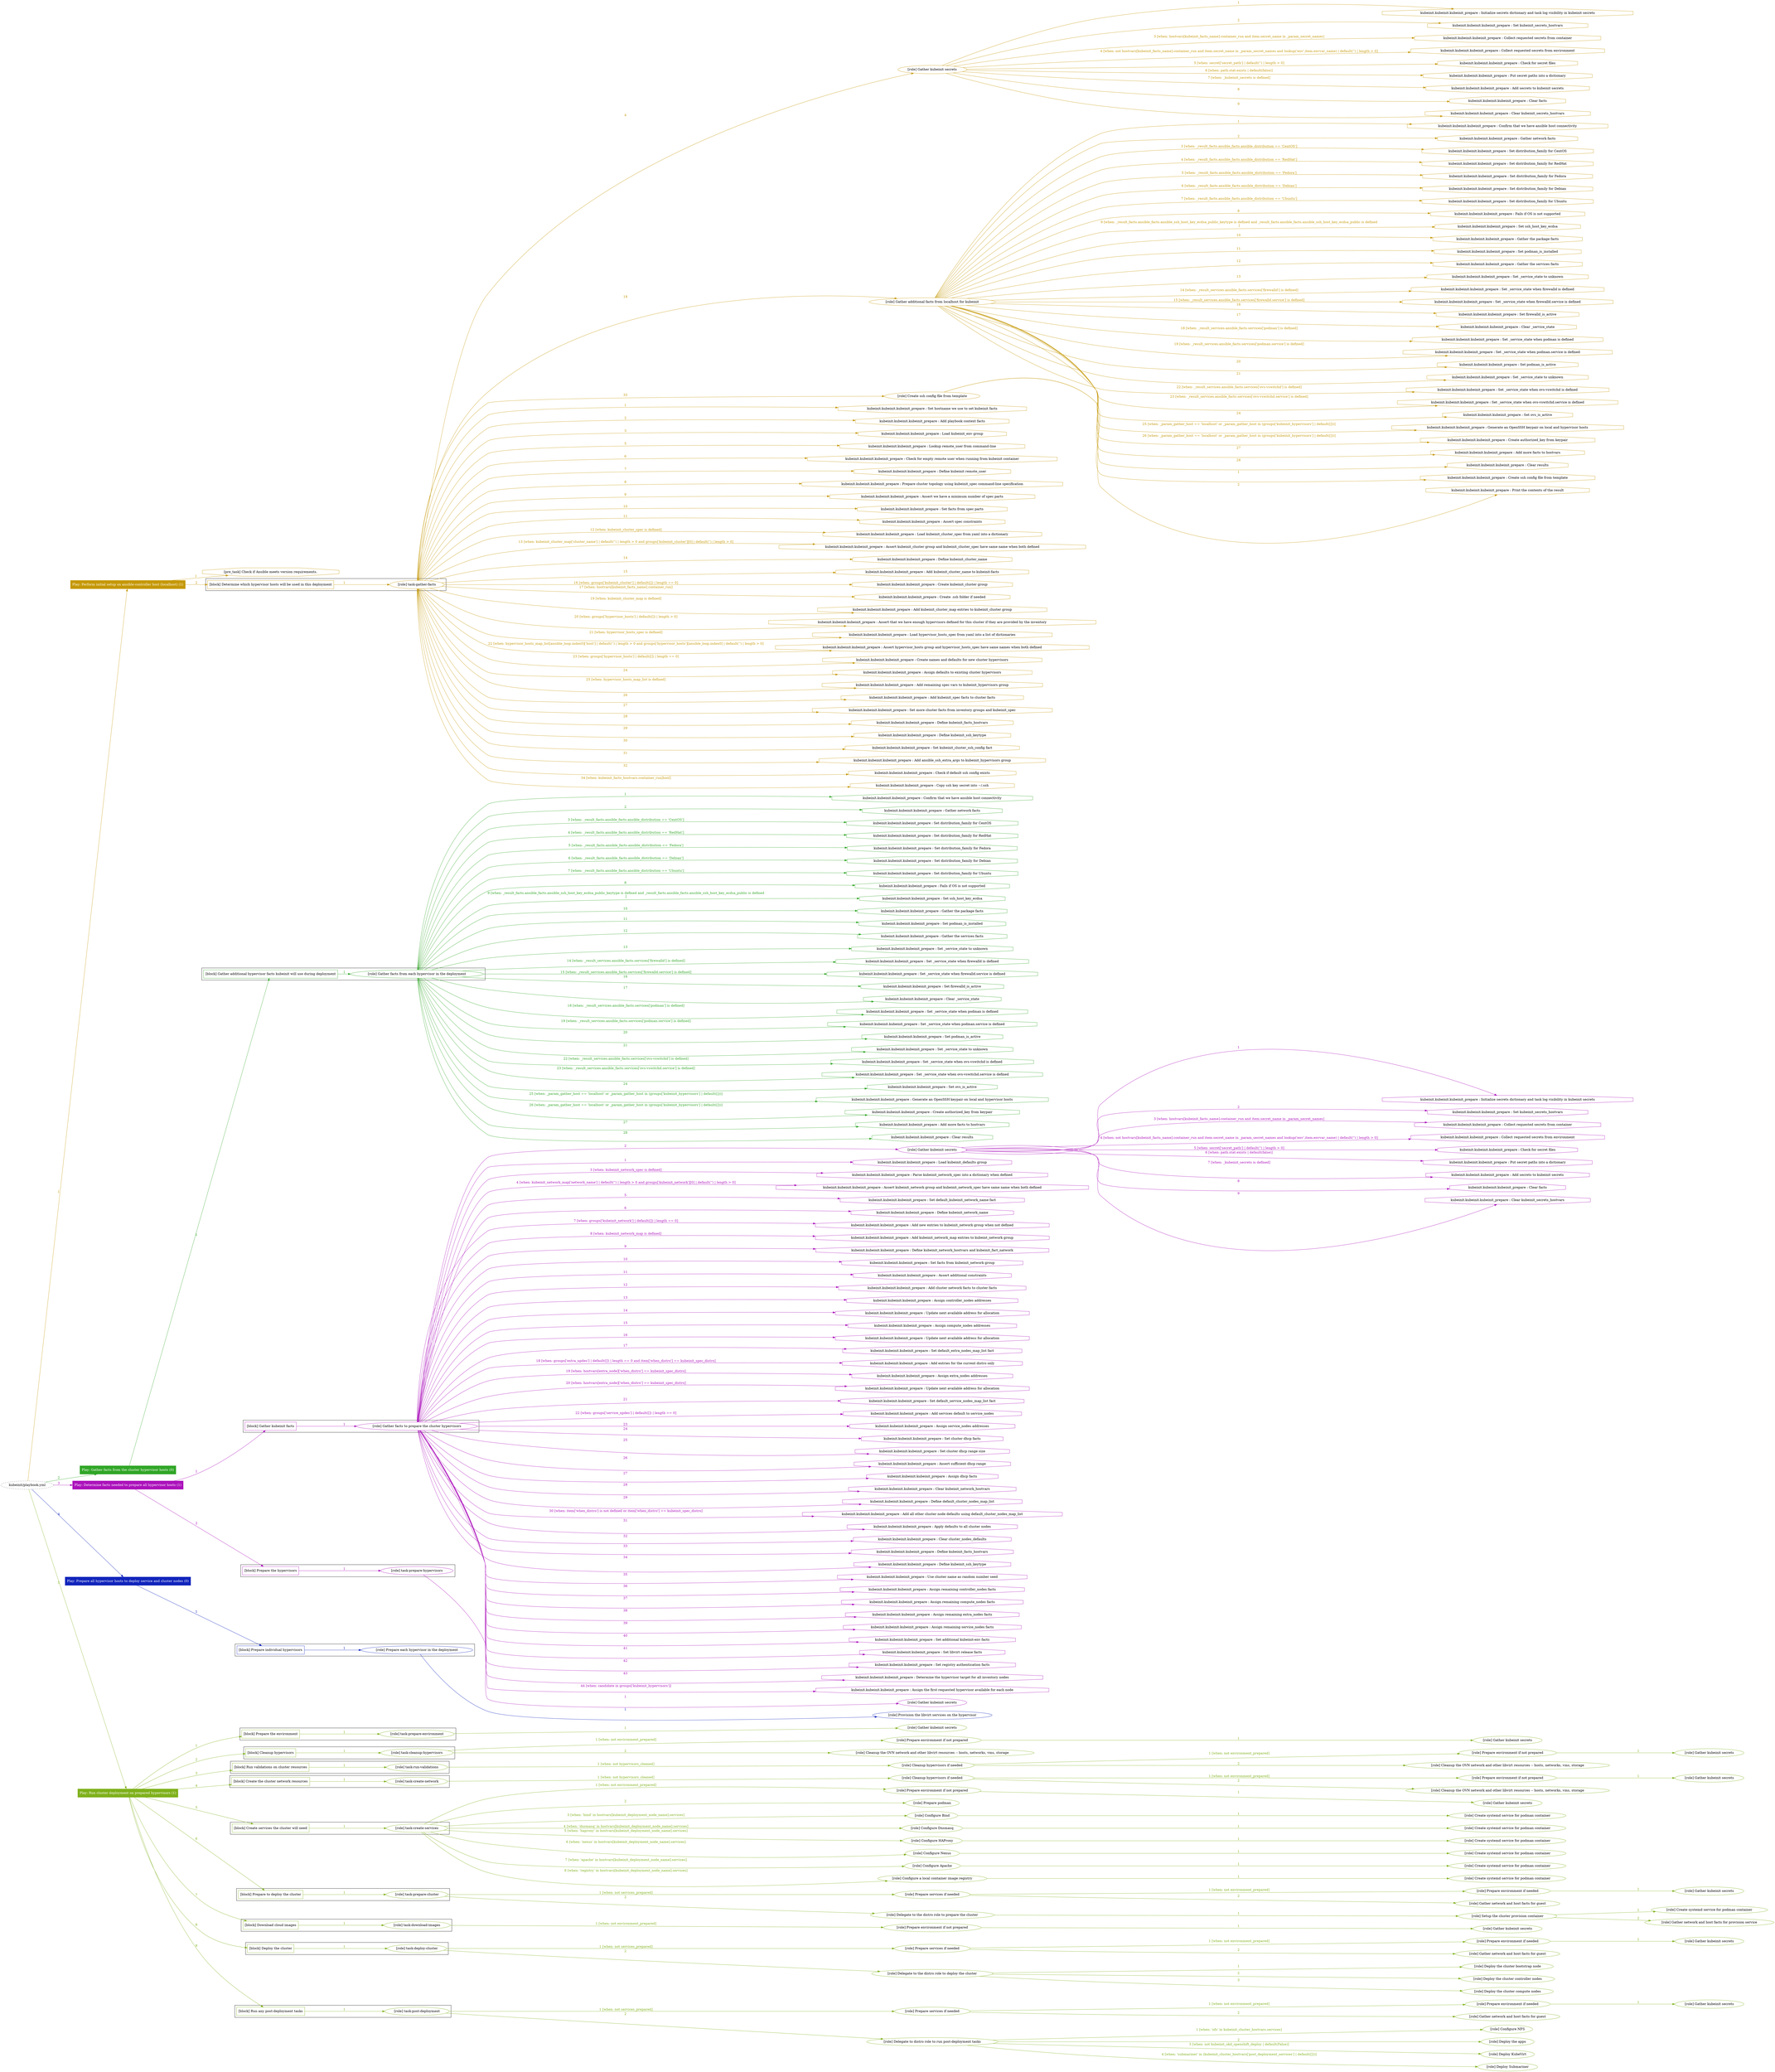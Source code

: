 digraph {
	graph [concentrate=true ordering=in rankdir=LR ratio=fill]
	edge [esep=5 sep=10]
	"kubeinit/playbook.yml" [URL="/home/runner/work/kubeinit/kubeinit/kubeinit/playbook.yml" id=playbook_6f8e6f29 style=dotted]
	play_a7ba03fa [label="Play: Perform initial setup on ansible-controller host (localhost) (1)" URL="/home/runner/work/kubeinit/kubeinit/kubeinit/playbook.yml" color="#c59807" fontcolor="#ffffff" id=play_a7ba03fa shape=box style=filled tooltip=localhost]
	"kubeinit/playbook.yml" -> play_a7ba03fa [label="1 " color="#c59807" fontcolor="#c59807" id=edge_da6829a0 labeltooltip="1 " tooltip="1 "]
	subgraph "Gather kubeinit secrets" {
		role_7cc2cfcc [label="[role] Gather kubeinit secrets" URL="/home/runner/.ansible/collections/ansible_collections/kubeinit/kubeinit/roles/kubeinit_prepare/tasks/build_hypervisors_group.yml" color="#c59807" id=role_7cc2cfcc tooltip="Gather kubeinit secrets"]
		task_bd7c20b7 [label="kubeinit.kubeinit.kubeinit_prepare : Initialize secrets dictionary and task log visibility in kubeinit secrets" URL="/home/runner/.ansible/collections/ansible_collections/kubeinit/kubeinit/roles/kubeinit_prepare/tasks/gather_kubeinit_secrets.yml" color="#c59807" id=task_bd7c20b7 shape=octagon tooltip="kubeinit.kubeinit.kubeinit_prepare : Initialize secrets dictionary and task log visibility in kubeinit secrets"]
		role_7cc2cfcc -> task_bd7c20b7 [label="1 " color="#c59807" fontcolor="#c59807" id=edge_a858241e labeltooltip="1 " tooltip="1 "]
		task_46decd5c [label="kubeinit.kubeinit.kubeinit_prepare : Set kubeinit_secrets_hostvars" URL="/home/runner/.ansible/collections/ansible_collections/kubeinit/kubeinit/roles/kubeinit_prepare/tasks/gather_kubeinit_secrets.yml" color="#c59807" id=task_46decd5c shape=octagon tooltip="kubeinit.kubeinit.kubeinit_prepare : Set kubeinit_secrets_hostvars"]
		role_7cc2cfcc -> task_46decd5c [label="2 " color="#c59807" fontcolor="#c59807" id=edge_f7819fcd labeltooltip="2 " tooltip="2 "]
		task_23bf42dc [label="kubeinit.kubeinit.kubeinit_prepare : Collect requested secrets from container" URL="/home/runner/.ansible/collections/ansible_collections/kubeinit/kubeinit/roles/kubeinit_prepare/tasks/gather_kubeinit_secrets.yml" color="#c59807" id=task_23bf42dc shape=octagon tooltip="kubeinit.kubeinit.kubeinit_prepare : Collect requested secrets from container"]
		role_7cc2cfcc -> task_23bf42dc [label="3 [when: hostvars[kubeinit_facts_name].container_run and item.secret_name in _param_secret_names]" color="#c59807" fontcolor="#c59807" id=edge_dae153c2 labeltooltip="3 [when: hostvars[kubeinit_facts_name].container_run and item.secret_name in _param_secret_names]" tooltip="3 [when: hostvars[kubeinit_facts_name].container_run and item.secret_name in _param_secret_names]"]
		task_4d608d9b [label="kubeinit.kubeinit.kubeinit_prepare : Collect requested secrets from environment" URL="/home/runner/.ansible/collections/ansible_collections/kubeinit/kubeinit/roles/kubeinit_prepare/tasks/gather_kubeinit_secrets.yml" color="#c59807" id=task_4d608d9b shape=octagon tooltip="kubeinit.kubeinit.kubeinit_prepare : Collect requested secrets from environment"]
		role_7cc2cfcc -> task_4d608d9b [label="4 [when: not hostvars[kubeinit_facts_name].container_run and item.secret_name in _param_secret_names and lookup('env',item.envvar_name) | default('') | length > 0]" color="#c59807" fontcolor="#c59807" id=edge_c1b410c5 labeltooltip="4 [when: not hostvars[kubeinit_facts_name].container_run and item.secret_name in _param_secret_names and lookup('env',item.envvar_name) | default('') | length > 0]" tooltip="4 [when: not hostvars[kubeinit_facts_name].container_run and item.secret_name in _param_secret_names and lookup('env',item.envvar_name) | default('') | length > 0]"]
		task_cc638875 [label="kubeinit.kubeinit.kubeinit_prepare : Check for secret files" URL="/home/runner/.ansible/collections/ansible_collections/kubeinit/kubeinit/roles/kubeinit_prepare/tasks/gather_kubeinit_secrets.yml" color="#c59807" id=task_cc638875 shape=octagon tooltip="kubeinit.kubeinit.kubeinit_prepare : Check for secret files"]
		role_7cc2cfcc -> task_cc638875 [label="5 [when: secret['secret_path'] | default('') | length > 0]" color="#c59807" fontcolor="#c59807" id=edge_2dfb6caf labeltooltip="5 [when: secret['secret_path'] | default('') | length > 0]" tooltip="5 [when: secret['secret_path'] | default('') | length > 0]"]
		task_d2240643 [label="kubeinit.kubeinit.kubeinit_prepare : Put secret paths into a dictionary" URL="/home/runner/.ansible/collections/ansible_collections/kubeinit/kubeinit/roles/kubeinit_prepare/tasks/gather_kubeinit_secrets.yml" color="#c59807" id=task_d2240643 shape=octagon tooltip="kubeinit.kubeinit.kubeinit_prepare : Put secret paths into a dictionary"]
		role_7cc2cfcc -> task_d2240643 [label="6 [when: path.stat.exists | default(false)]" color="#c59807" fontcolor="#c59807" id=edge_b061a87d labeltooltip="6 [when: path.stat.exists | default(false)]" tooltip="6 [when: path.stat.exists | default(false)]"]
		task_c8466bf5 [label="kubeinit.kubeinit.kubeinit_prepare : Add secrets to kubeinit secrets" URL="/home/runner/.ansible/collections/ansible_collections/kubeinit/kubeinit/roles/kubeinit_prepare/tasks/gather_kubeinit_secrets.yml" color="#c59807" id=task_c8466bf5 shape=octagon tooltip="kubeinit.kubeinit.kubeinit_prepare : Add secrets to kubeinit secrets"]
		role_7cc2cfcc -> task_c8466bf5 [label="7 [when: _kubeinit_secrets is defined]" color="#c59807" fontcolor="#c59807" id=edge_965b2bde labeltooltip="7 [when: _kubeinit_secrets is defined]" tooltip="7 [when: _kubeinit_secrets is defined]"]
		task_0b216634 [label="kubeinit.kubeinit.kubeinit_prepare : Clear facts" URL="/home/runner/.ansible/collections/ansible_collections/kubeinit/kubeinit/roles/kubeinit_prepare/tasks/gather_kubeinit_secrets.yml" color="#c59807" id=task_0b216634 shape=octagon tooltip="kubeinit.kubeinit.kubeinit_prepare : Clear facts"]
		role_7cc2cfcc -> task_0b216634 [label="8 " color="#c59807" fontcolor="#c59807" id=edge_0189803b labeltooltip="8 " tooltip="8 "]
		task_6c3cc775 [label="kubeinit.kubeinit.kubeinit_prepare : Clear kubeinit_secrets_hostvars" URL="/home/runner/.ansible/collections/ansible_collections/kubeinit/kubeinit/roles/kubeinit_prepare/tasks/gather_kubeinit_secrets.yml" color="#c59807" id=task_6c3cc775 shape=octagon tooltip="kubeinit.kubeinit.kubeinit_prepare : Clear kubeinit_secrets_hostvars"]
		role_7cc2cfcc -> task_6c3cc775 [label="9 " color="#c59807" fontcolor="#c59807" id=edge_87b79305 labeltooltip="9 " tooltip="9 "]
	}
	subgraph "Gather additional facts from localhost for kubeinit" {
		role_8ee3f956 [label="[role] Gather additional facts from localhost for kubeinit" URL="/home/runner/.ansible/collections/ansible_collections/kubeinit/kubeinit/roles/kubeinit_prepare/tasks/build_hypervisors_group.yml" color="#c59807" id=role_8ee3f956 tooltip="Gather additional facts from localhost for kubeinit"]
		task_96391531 [label="kubeinit.kubeinit.kubeinit_prepare : Confirm that we have ansible host connectivity" URL="/home/runner/.ansible/collections/ansible_collections/kubeinit/kubeinit/roles/kubeinit_prepare/tasks/gather_host_facts.yml" color="#c59807" id=task_96391531 shape=octagon tooltip="kubeinit.kubeinit.kubeinit_prepare : Confirm that we have ansible host connectivity"]
		role_8ee3f956 -> task_96391531 [label="1 " color="#c59807" fontcolor="#c59807" id=edge_b2bb1d8f labeltooltip="1 " tooltip="1 "]
		task_b03b8b8f [label="kubeinit.kubeinit.kubeinit_prepare : Gather network facts" URL="/home/runner/.ansible/collections/ansible_collections/kubeinit/kubeinit/roles/kubeinit_prepare/tasks/gather_host_facts.yml" color="#c59807" id=task_b03b8b8f shape=octagon tooltip="kubeinit.kubeinit.kubeinit_prepare : Gather network facts"]
		role_8ee3f956 -> task_b03b8b8f [label="2 " color="#c59807" fontcolor="#c59807" id=edge_a3880372 labeltooltip="2 " tooltip="2 "]
		task_b5b9fda1 [label="kubeinit.kubeinit.kubeinit_prepare : Set distribution_family for CentOS" URL="/home/runner/.ansible/collections/ansible_collections/kubeinit/kubeinit/roles/kubeinit_prepare/tasks/gather_host_facts.yml" color="#c59807" id=task_b5b9fda1 shape=octagon tooltip="kubeinit.kubeinit.kubeinit_prepare : Set distribution_family for CentOS"]
		role_8ee3f956 -> task_b5b9fda1 [label="3 [when: _result_facts.ansible_facts.ansible_distribution == 'CentOS']" color="#c59807" fontcolor="#c59807" id=edge_f710969d labeltooltip="3 [when: _result_facts.ansible_facts.ansible_distribution == 'CentOS']" tooltip="3 [when: _result_facts.ansible_facts.ansible_distribution == 'CentOS']"]
		task_efe8c905 [label="kubeinit.kubeinit.kubeinit_prepare : Set distribution_family for RedHat" URL="/home/runner/.ansible/collections/ansible_collections/kubeinit/kubeinit/roles/kubeinit_prepare/tasks/gather_host_facts.yml" color="#c59807" id=task_efe8c905 shape=octagon tooltip="kubeinit.kubeinit.kubeinit_prepare : Set distribution_family for RedHat"]
		role_8ee3f956 -> task_efe8c905 [label="4 [when: _result_facts.ansible_facts.ansible_distribution == 'RedHat']" color="#c59807" fontcolor="#c59807" id=edge_57d1d6da labeltooltip="4 [when: _result_facts.ansible_facts.ansible_distribution == 'RedHat']" tooltip="4 [when: _result_facts.ansible_facts.ansible_distribution == 'RedHat']"]
		task_0a9ab65a [label="kubeinit.kubeinit.kubeinit_prepare : Set distribution_family for Fedora" URL="/home/runner/.ansible/collections/ansible_collections/kubeinit/kubeinit/roles/kubeinit_prepare/tasks/gather_host_facts.yml" color="#c59807" id=task_0a9ab65a shape=octagon tooltip="kubeinit.kubeinit.kubeinit_prepare : Set distribution_family for Fedora"]
		role_8ee3f956 -> task_0a9ab65a [label="5 [when: _result_facts.ansible_facts.ansible_distribution == 'Fedora']" color="#c59807" fontcolor="#c59807" id=edge_6bdd016c labeltooltip="5 [when: _result_facts.ansible_facts.ansible_distribution == 'Fedora']" tooltip="5 [when: _result_facts.ansible_facts.ansible_distribution == 'Fedora']"]
		task_b3787183 [label="kubeinit.kubeinit.kubeinit_prepare : Set distribution_family for Debian" URL="/home/runner/.ansible/collections/ansible_collections/kubeinit/kubeinit/roles/kubeinit_prepare/tasks/gather_host_facts.yml" color="#c59807" id=task_b3787183 shape=octagon tooltip="kubeinit.kubeinit.kubeinit_prepare : Set distribution_family for Debian"]
		role_8ee3f956 -> task_b3787183 [label="6 [when: _result_facts.ansible_facts.ansible_distribution == 'Debian']" color="#c59807" fontcolor="#c59807" id=edge_5496f421 labeltooltip="6 [when: _result_facts.ansible_facts.ansible_distribution == 'Debian']" tooltip="6 [when: _result_facts.ansible_facts.ansible_distribution == 'Debian']"]
		task_5d48327b [label="kubeinit.kubeinit.kubeinit_prepare : Set distribution_family for Ubuntu" URL="/home/runner/.ansible/collections/ansible_collections/kubeinit/kubeinit/roles/kubeinit_prepare/tasks/gather_host_facts.yml" color="#c59807" id=task_5d48327b shape=octagon tooltip="kubeinit.kubeinit.kubeinit_prepare : Set distribution_family for Ubuntu"]
		role_8ee3f956 -> task_5d48327b [label="7 [when: _result_facts.ansible_facts.ansible_distribution == 'Ubuntu']" color="#c59807" fontcolor="#c59807" id=edge_628c6c07 labeltooltip="7 [when: _result_facts.ansible_facts.ansible_distribution == 'Ubuntu']" tooltip="7 [when: _result_facts.ansible_facts.ansible_distribution == 'Ubuntu']"]
		task_81669f63 [label="kubeinit.kubeinit.kubeinit_prepare : Fails if OS is not supported" URL="/home/runner/.ansible/collections/ansible_collections/kubeinit/kubeinit/roles/kubeinit_prepare/tasks/gather_host_facts.yml" color="#c59807" id=task_81669f63 shape=octagon tooltip="kubeinit.kubeinit.kubeinit_prepare : Fails if OS is not supported"]
		role_8ee3f956 -> task_81669f63 [label="8 " color="#c59807" fontcolor="#c59807" id=edge_b99d05db labeltooltip="8 " tooltip="8 "]
		task_9e2289cd [label="kubeinit.kubeinit.kubeinit_prepare : Set ssh_host_key_ecdsa" URL="/home/runner/.ansible/collections/ansible_collections/kubeinit/kubeinit/roles/kubeinit_prepare/tasks/gather_host_facts.yml" color="#c59807" id=task_9e2289cd shape=octagon tooltip="kubeinit.kubeinit.kubeinit_prepare : Set ssh_host_key_ecdsa"]
		role_8ee3f956 -> task_9e2289cd [label="9 [when: _result_facts.ansible_facts.ansible_ssh_host_key_ecdsa_public_keytype is defined and _result_facts.ansible_facts.ansible_ssh_host_key_ecdsa_public is defined
]" color="#c59807" fontcolor="#c59807" id=edge_284b2e0d labeltooltip="9 [when: _result_facts.ansible_facts.ansible_ssh_host_key_ecdsa_public_keytype is defined and _result_facts.ansible_facts.ansible_ssh_host_key_ecdsa_public is defined
]" tooltip="9 [when: _result_facts.ansible_facts.ansible_ssh_host_key_ecdsa_public_keytype is defined and _result_facts.ansible_facts.ansible_ssh_host_key_ecdsa_public is defined
]"]
		task_dc09a06a [label="kubeinit.kubeinit.kubeinit_prepare : Gather the package facts" URL="/home/runner/.ansible/collections/ansible_collections/kubeinit/kubeinit/roles/kubeinit_prepare/tasks/gather_host_facts.yml" color="#c59807" id=task_dc09a06a shape=octagon tooltip="kubeinit.kubeinit.kubeinit_prepare : Gather the package facts"]
		role_8ee3f956 -> task_dc09a06a [label="10 " color="#c59807" fontcolor="#c59807" id=edge_e542b8f6 labeltooltip="10 " tooltip="10 "]
		task_a68fd6f7 [label="kubeinit.kubeinit.kubeinit_prepare : Set podman_is_installed" URL="/home/runner/.ansible/collections/ansible_collections/kubeinit/kubeinit/roles/kubeinit_prepare/tasks/gather_host_facts.yml" color="#c59807" id=task_a68fd6f7 shape=octagon tooltip="kubeinit.kubeinit.kubeinit_prepare : Set podman_is_installed"]
		role_8ee3f956 -> task_a68fd6f7 [label="11 " color="#c59807" fontcolor="#c59807" id=edge_b5f4b3c8 labeltooltip="11 " tooltip="11 "]
		task_029a32ba [label="kubeinit.kubeinit.kubeinit_prepare : Gather the services facts" URL="/home/runner/.ansible/collections/ansible_collections/kubeinit/kubeinit/roles/kubeinit_prepare/tasks/gather_host_facts.yml" color="#c59807" id=task_029a32ba shape=octagon tooltip="kubeinit.kubeinit.kubeinit_prepare : Gather the services facts"]
		role_8ee3f956 -> task_029a32ba [label="12 " color="#c59807" fontcolor="#c59807" id=edge_661a9a12 labeltooltip="12 " tooltip="12 "]
		task_d5a07672 [label="kubeinit.kubeinit.kubeinit_prepare : Set _service_state to unknown" URL="/home/runner/.ansible/collections/ansible_collections/kubeinit/kubeinit/roles/kubeinit_prepare/tasks/gather_host_facts.yml" color="#c59807" id=task_d5a07672 shape=octagon tooltip="kubeinit.kubeinit.kubeinit_prepare : Set _service_state to unknown"]
		role_8ee3f956 -> task_d5a07672 [label="13 " color="#c59807" fontcolor="#c59807" id=edge_3e9b3bc7 labeltooltip="13 " tooltip="13 "]
		task_b1bc6621 [label="kubeinit.kubeinit.kubeinit_prepare : Set _service_state when firewalld is defined" URL="/home/runner/.ansible/collections/ansible_collections/kubeinit/kubeinit/roles/kubeinit_prepare/tasks/gather_host_facts.yml" color="#c59807" id=task_b1bc6621 shape=octagon tooltip="kubeinit.kubeinit.kubeinit_prepare : Set _service_state when firewalld is defined"]
		role_8ee3f956 -> task_b1bc6621 [label="14 [when: _result_services.ansible_facts.services['firewalld'] is defined]" color="#c59807" fontcolor="#c59807" id=edge_6913936d labeltooltip="14 [when: _result_services.ansible_facts.services['firewalld'] is defined]" tooltip="14 [when: _result_services.ansible_facts.services['firewalld'] is defined]"]
		task_a0c9ec17 [label="kubeinit.kubeinit.kubeinit_prepare : Set _service_state when firewalld.service is defined" URL="/home/runner/.ansible/collections/ansible_collections/kubeinit/kubeinit/roles/kubeinit_prepare/tasks/gather_host_facts.yml" color="#c59807" id=task_a0c9ec17 shape=octagon tooltip="kubeinit.kubeinit.kubeinit_prepare : Set _service_state when firewalld.service is defined"]
		role_8ee3f956 -> task_a0c9ec17 [label="15 [when: _result_services.ansible_facts.services['firewalld.service'] is defined]" color="#c59807" fontcolor="#c59807" id=edge_daff73c8 labeltooltip="15 [when: _result_services.ansible_facts.services['firewalld.service'] is defined]" tooltip="15 [when: _result_services.ansible_facts.services['firewalld.service'] is defined]"]
		task_b75ed48a [label="kubeinit.kubeinit.kubeinit_prepare : Set firewalld_is_active" URL="/home/runner/.ansible/collections/ansible_collections/kubeinit/kubeinit/roles/kubeinit_prepare/tasks/gather_host_facts.yml" color="#c59807" id=task_b75ed48a shape=octagon tooltip="kubeinit.kubeinit.kubeinit_prepare : Set firewalld_is_active"]
		role_8ee3f956 -> task_b75ed48a [label="16 " color="#c59807" fontcolor="#c59807" id=edge_00c9687a labeltooltip="16 " tooltip="16 "]
		task_04247e36 [label="kubeinit.kubeinit.kubeinit_prepare : Clear _service_state" URL="/home/runner/.ansible/collections/ansible_collections/kubeinit/kubeinit/roles/kubeinit_prepare/tasks/gather_host_facts.yml" color="#c59807" id=task_04247e36 shape=octagon tooltip="kubeinit.kubeinit.kubeinit_prepare : Clear _service_state"]
		role_8ee3f956 -> task_04247e36 [label="17 " color="#c59807" fontcolor="#c59807" id=edge_5c5540f1 labeltooltip="17 " tooltip="17 "]
		task_fa247bff [label="kubeinit.kubeinit.kubeinit_prepare : Set _service_state when podman is defined" URL="/home/runner/.ansible/collections/ansible_collections/kubeinit/kubeinit/roles/kubeinit_prepare/tasks/gather_host_facts.yml" color="#c59807" id=task_fa247bff shape=octagon tooltip="kubeinit.kubeinit.kubeinit_prepare : Set _service_state when podman is defined"]
		role_8ee3f956 -> task_fa247bff [label="18 [when: _result_services.ansible_facts.services['podman'] is defined]" color="#c59807" fontcolor="#c59807" id=edge_8de684f1 labeltooltip="18 [when: _result_services.ansible_facts.services['podman'] is defined]" tooltip="18 [when: _result_services.ansible_facts.services['podman'] is defined]"]
		task_6a67ebd3 [label="kubeinit.kubeinit.kubeinit_prepare : Set _service_state when podman.service is defined" URL="/home/runner/.ansible/collections/ansible_collections/kubeinit/kubeinit/roles/kubeinit_prepare/tasks/gather_host_facts.yml" color="#c59807" id=task_6a67ebd3 shape=octagon tooltip="kubeinit.kubeinit.kubeinit_prepare : Set _service_state when podman.service is defined"]
		role_8ee3f956 -> task_6a67ebd3 [label="19 [when: _result_services.ansible_facts.services['podman.service'] is defined]" color="#c59807" fontcolor="#c59807" id=edge_0c3f3020 labeltooltip="19 [when: _result_services.ansible_facts.services['podman.service'] is defined]" tooltip="19 [when: _result_services.ansible_facts.services['podman.service'] is defined]"]
		task_3d82c9b7 [label="kubeinit.kubeinit.kubeinit_prepare : Set podman_is_active" URL="/home/runner/.ansible/collections/ansible_collections/kubeinit/kubeinit/roles/kubeinit_prepare/tasks/gather_host_facts.yml" color="#c59807" id=task_3d82c9b7 shape=octagon tooltip="kubeinit.kubeinit.kubeinit_prepare : Set podman_is_active"]
		role_8ee3f956 -> task_3d82c9b7 [label="20 " color="#c59807" fontcolor="#c59807" id=edge_b2c3b092 labeltooltip="20 " tooltip="20 "]
		task_1a5fc464 [label="kubeinit.kubeinit.kubeinit_prepare : Set _service_state to unknown" URL="/home/runner/.ansible/collections/ansible_collections/kubeinit/kubeinit/roles/kubeinit_prepare/tasks/gather_host_facts.yml" color="#c59807" id=task_1a5fc464 shape=octagon tooltip="kubeinit.kubeinit.kubeinit_prepare : Set _service_state to unknown"]
		role_8ee3f956 -> task_1a5fc464 [label="21 " color="#c59807" fontcolor="#c59807" id=edge_ffbb473e labeltooltip="21 " tooltip="21 "]
		task_eb61fca1 [label="kubeinit.kubeinit.kubeinit_prepare : Set _service_state when ovs-vswitchd is defined" URL="/home/runner/.ansible/collections/ansible_collections/kubeinit/kubeinit/roles/kubeinit_prepare/tasks/gather_host_facts.yml" color="#c59807" id=task_eb61fca1 shape=octagon tooltip="kubeinit.kubeinit.kubeinit_prepare : Set _service_state when ovs-vswitchd is defined"]
		role_8ee3f956 -> task_eb61fca1 [label="22 [when: _result_services.ansible_facts.services['ovs-vswitchd'] is defined]" color="#c59807" fontcolor="#c59807" id=edge_9936826f labeltooltip="22 [when: _result_services.ansible_facts.services['ovs-vswitchd'] is defined]" tooltip="22 [when: _result_services.ansible_facts.services['ovs-vswitchd'] is defined]"]
		task_a1abb325 [label="kubeinit.kubeinit.kubeinit_prepare : Set _service_state when ovs-vswitchd.service is defined" URL="/home/runner/.ansible/collections/ansible_collections/kubeinit/kubeinit/roles/kubeinit_prepare/tasks/gather_host_facts.yml" color="#c59807" id=task_a1abb325 shape=octagon tooltip="kubeinit.kubeinit.kubeinit_prepare : Set _service_state when ovs-vswitchd.service is defined"]
		role_8ee3f956 -> task_a1abb325 [label="23 [when: _result_services.ansible_facts.services['ovs-vswitchd.service'] is defined]" color="#c59807" fontcolor="#c59807" id=edge_2c1f4850 labeltooltip="23 [when: _result_services.ansible_facts.services['ovs-vswitchd.service'] is defined]" tooltip="23 [when: _result_services.ansible_facts.services['ovs-vswitchd.service'] is defined]"]
		task_6d4c676c [label="kubeinit.kubeinit.kubeinit_prepare : Set ovs_is_active" URL="/home/runner/.ansible/collections/ansible_collections/kubeinit/kubeinit/roles/kubeinit_prepare/tasks/gather_host_facts.yml" color="#c59807" id=task_6d4c676c shape=octagon tooltip="kubeinit.kubeinit.kubeinit_prepare : Set ovs_is_active"]
		role_8ee3f956 -> task_6d4c676c [label="24 " color="#c59807" fontcolor="#c59807" id=edge_825d4366 labeltooltip="24 " tooltip="24 "]
		task_9655b2af [label="kubeinit.kubeinit.kubeinit_prepare : Generate an OpenSSH keypair on local and hypervisor hosts" URL="/home/runner/.ansible/collections/ansible_collections/kubeinit/kubeinit/roles/kubeinit_prepare/tasks/gather_host_facts.yml" color="#c59807" id=task_9655b2af shape=octagon tooltip="kubeinit.kubeinit.kubeinit_prepare : Generate an OpenSSH keypair on local and hypervisor hosts"]
		role_8ee3f956 -> task_9655b2af [label="25 [when: _param_gather_host == 'localhost' or _param_gather_host in (groups['kubeinit_hypervisors'] | default([]))]" color="#c59807" fontcolor="#c59807" id=edge_319050d3 labeltooltip="25 [when: _param_gather_host == 'localhost' or _param_gather_host in (groups['kubeinit_hypervisors'] | default([]))]" tooltip="25 [when: _param_gather_host == 'localhost' or _param_gather_host in (groups['kubeinit_hypervisors'] | default([]))]"]
		task_72b2c4f9 [label="kubeinit.kubeinit.kubeinit_prepare : Create authorized_key from keypair" URL="/home/runner/.ansible/collections/ansible_collections/kubeinit/kubeinit/roles/kubeinit_prepare/tasks/gather_host_facts.yml" color="#c59807" id=task_72b2c4f9 shape=octagon tooltip="kubeinit.kubeinit.kubeinit_prepare : Create authorized_key from keypair"]
		role_8ee3f956 -> task_72b2c4f9 [label="26 [when: _param_gather_host == 'localhost' or _param_gather_host in (groups['kubeinit_hypervisors'] | default([]))]" color="#c59807" fontcolor="#c59807" id=edge_9654f07b labeltooltip="26 [when: _param_gather_host == 'localhost' or _param_gather_host in (groups['kubeinit_hypervisors'] | default([]))]" tooltip="26 [when: _param_gather_host == 'localhost' or _param_gather_host in (groups['kubeinit_hypervisors'] | default([]))]"]
		task_ba17e58f [label="kubeinit.kubeinit.kubeinit_prepare : Add more facts to hostvars" URL="/home/runner/.ansible/collections/ansible_collections/kubeinit/kubeinit/roles/kubeinit_prepare/tasks/gather_host_facts.yml" color="#c59807" id=task_ba17e58f shape=octagon tooltip="kubeinit.kubeinit.kubeinit_prepare : Add more facts to hostvars"]
		role_8ee3f956 -> task_ba17e58f [label="27 " color="#c59807" fontcolor="#c59807" id=edge_2ce1059a labeltooltip="27 " tooltip="27 "]
		task_ddcbb059 [label="kubeinit.kubeinit.kubeinit_prepare : Clear results" URL="/home/runner/.ansible/collections/ansible_collections/kubeinit/kubeinit/roles/kubeinit_prepare/tasks/gather_host_facts.yml" color="#c59807" id=task_ddcbb059 shape=octagon tooltip="kubeinit.kubeinit.kubeinit_prepare : Clear results"]
		role_8ee3f956 -> task_ddcbb059 [label="28 " color="#c59807" fontcolor="#c59807" id=edge_3d7d7c64 labeltooltip="28 " tooltip="28 "]
	}
	subgraph "Create ssh config file from template" {
		role_8af52bfe [label="[role] Create ssh config file from template" URL="/home/runner/.ansible/collections/ansible_collections/kubeinit/kubeinit/roles/kubeinit_prepare/tasks/build_hypervisors_group.yml" color="#c59807" id=role_8af52bfe tooltip="Create ssh config file from template"]
		task_1376b5a5 [label="kubeinit.kubeinit.kubeinit_prepare : Create ssh config file from template" URL="/home/runner/.ansible/collections/ansible_collections/kubeinit/kubeinit/roles/kubeinit_prepare/tasks/create_host_ssh_config.yml" color="#c59807" id=task_1376b5a5 shape=octagon tooltip="kubeinit.kubeinit.kubeinit_prepare : Create ssh config file from template"]
		role_8af52bfe -> task_1376b5a5 [label="1 " color="#c59807" fontcolor="#c59807" id=edge_8f0c9370 labeltooltip="1 " tooltip="1 "]
		task_e38c90eb [label="kubeinit.kubeinit.kubeinit_prepare : Print the contents of the result" URL="/home/runner/.ansible/collections/ansible_collections/kubeinit/kubeinit/roles/kubeinit_prepare/tasks/create_host_ssh_config.yml" color="#c59807" id=task_e38c90eb shape=octagon tooltip="kubeinit.kubeinit.kubeinit_prepare : Print the contents of the result"]
		role_8af52bfe -> task_e38c90eb [label="2 " color="#c59807" fontcolor="#c59807" id=edge_9d33f1c9 labeltooltip="2 " tooltip="2 "]
	}
	subgraph "task-gather-facts" {
		role_a04e8df9 [label="[role] task-gather-facts" URL="/home/runner/work/kubeinit/kubeinit/kubeinit/playbook.yml" color="#c59807" id=role_a04e8df9 tooltip="task-gather-facts"]
		task_629fc011 [label="kubeinit.kubeinit.kubeinit_prepare : Set hostname we use to set kubeinit facts" URL="/home/runner/.ansible/collections/ansible_collections/kubeinit/kubeinit/roles/kubeinit_prepare/tasks/build_hypervisors_group.yml" color="#c59807" id=task_629fc011 shape=octagon tooltip="kubeinit.kubeinit.kubeinit_prepare : Set hostname we use to set kubeinit facts"]
		role_a04e8df9 -> task_629fc011 [label="1 " color="#c59807" fontcolor="#c59807" id=edge_27d5fc68 labeltooltip="1 " tooltip="1 "]
		task_649cc2a2 [label="kubeinit.kubeinit.kubeinit_prepare : Add playbook context facts" URL="/home/runner/.ansible/collections/ansible_collections/kubeinit/kubeinit/roles/kubeinit_prepare/tasks/build_hypervisors_group.yml" color="#c59807" id=task_649cc2a2 shape=octagon tooltip="kubeinit.kubeinit.kubeinit_prepare : Add playbook context facts"]
		role_a04e8df9 -> task_649cc2a2 [label="2 " color="#c59807" fontcolor="#c59807" id=edge_ae478e57 labeltooltip="2 " tooltip="2 "]
		task_c49951d7 [label="kubeinit.kubeinit.kubeinit_prepare : Load kubeinit_env group" URL="/home/runner/.ansible/collections/ansible_collections/kubeinit/kubeinit/roles/kubeinit_prepare/tasks/build_hypervisors_group.yml" color="#c59807" id=task_c49951d7 shape=octagon tooltip="kubeinit.kubeinit.kubeinit_prepare : Load kubeinit_env group"]
		role_a04e8df9 -> task_c49951d7 [label="3 " color="#c59807" fontcolor="#c59807" id=edge_719a5a13 labeltooltip="3 " tooltip="3 "]
		role_a04e8df9 -> role_7cc2cfcc [label="4 " color="#c59807" fontcolor="#c59807" id=edge_5a9bfbc2 labeltooltip="4 " tooltip="4 "]
		task_b876bc9e [label="kubeinit.kubeinit.kubeinit_prepare : Lookup remote_user from command-line" URL="/home/runner/.ansible/collections/ansible_collections/kubeinit/kubeinit/roles/kubeinit_prepare/tasks/build_hypervisors_group.yml" color="#c59807" id=task_b876bc9e shape=octagon tooltip="kubeinit.kubeinit.kubeinit_prepare : Lookup remote_user from command-line"]
		role_a04e8df9 -> task_b876bc9e [label="5 " color="#c59807" fontcolor="#c59807" id=edge_37b45dbd labeltooltip="5 " tooltip="5 "]
		task_3c0574bc [label="kubeinit.kubeinit.kubeinit_prepare : Check for empty remote user when running from kubeinit container" URL="/home/runner/.ansible/collections/ansible_collections/kubeinit/kubeinit/roles/kubeinit_prepare/tasks/build_hypervisors_group.yml" color="#c59807" id=task_3c0574bc shape=octagon tooltip="kubeinit.kubeinit.kubeinit_prepare : Check for empty remote user when running from kubeinit container"]
		role_a04e8df9 -> task_3c0574bc [label="6 " color="#c59807" fontcolor="#c59807" id=edge_ad31d031 labeltooltip="6 " tooltip="6 "]
		task_fe45e4ec [label="kubeinit.kubeinit.kubeinit_prepare : Define kubeinit remote_user" URL="/home/runner/.ansible/collections/ansible_collections/kubeinit/kubeinit/roles/kubeinit_prepare/tasks/build_hypervisors_group.yml" color="#c59807" id=task_fe45e4ec shape=octagon tooltip="kubeinit.kubeinit.kubeinit_prepare : Define kubeinit remote_user"]
		role_a04e8df9 -> task_fe45e4ec [label="7 " color="#c59807" fontcolor="#c59807" id=edge_49ebbe71 labeltooltip="7 " tooltip="7 "]
		task_5315c7fe [label="kubeinit.kubeinit.kubeinit_prepare : Prepare cluster topology using kubeinit_spec command-line specification" URL="/home/runner/.ansible/collections/ansible_collections/kubeinit/kubeinit/roles/kubeinit_prepare/tasks/build_hypervisors_group.yml" color="#c59807" id=task_5315c7fe shape=octagon tooltip="kubeinit.kubeinit.kubeinit_prepare : Prepare cluster topology using kubeinit_spec command-line specification"]
		role_a04e8df9 -> task_5315c7fe [label="8 " color="#c59807" fontcolor="#c59807" id=edge_64527810 labeltooltip="8 " tooltip="8 "]
		task_f74b780c [label="kubeinit.kubeinit.kubeinit_prepare : Assert we have a minimum number of spec parts" URL="/home/runner/.ansible/collections/ansible_collections/kubeinit/kubeinit/roles/kubeinit_prepare/tasks/build_hypervisors_group.yml" color="#c59807" id=task_f74b780c shape=octagon tooltip="kubeinit.kubeinit.kubeinit_prepare : Assert we have a minimum number of spec parts"]
		role_a04e8df9 -> task_f74b780c [label="9 " color="#c59807" fontcolor="#c59807" id=edge_5c596891 labeltooltip="9 " tooltip="9 "]
		task_b3db0b1c [label="kubeinit.kubeinit.kubeinit_prepare : Set facts from spec parts" URL="/home/runner/.ansible/collections/ansible_collections/kubeinit/kubeinit/roles/kubeinit_prepare/tasks/build_hypervisors_group.yml" color="#c59807" id=task_b3db0b1c shape=octagon tooltip="kubeinit.kubeinit.kubeinit_prepare : Set facts from spec parts"]
		role_a04e8df9 -> task_b3db0b1c [label="10 " color="#c59807" fontcolor="#c59807" id=edge_b535201c labeltooltip="10 " tooltip="10 "]
		task_dab38965 [label="kubeinit.kubeinit.kubeinit_prepare : Assert spec constraints" URL="/home/runner/.ansible/collections/ansible_collections/kubeinit/kubeinit/roles/kubeinit_prepare/tasks/build_hypervisors_group.yml" color="#c59807" id=task_dab38965 shape=octagon tooltip="kubeinit.kubeinit.kubeinit_prepare : Assert spec constraints"]
		role_a04e8df9 -> task_dab38965 [label="11 " color="#c59807" fontcolor="#c59807" id=edge_a8b85ad1 labeltooltip="11 " tooltip="11 "]
		task_374d5f47 [label="kubeinit.kubeinit.kubeinit_prepare : Load kubeinit_cluster_spec from yaml into a dictionary" URL="/home/runner/.ansible/collections/ansible_collections/kubeinit/kubeinit/roles/kubeinit_prepare/tasks/build_hypervisors_group.yml" color="#c59807" id=task_374d5f47 shape=octagon tooltip="kubeinit.kubeinit.kubeinit_prepare : Load kubeinit_cluster_spec from yaml into a dictionary"]
		role_a04e8df9 -> task_374d5f47 [label="12 [when: kubeinit_cluster_spec is defined]" color="#c59807" fontcolor="#c59807" id=edge_fd8b5ecd labeltooltip="12 [when: kubeinit_cluster_spec is defined]" tooltip="12 [when: kubeinit_cluster_spec is defined]"]
		task_2e8bd19b [label="kubeinit.kubeinit.kubeinit_prepare : Assert kubeinit_cluster group and kubeinit_cluster_spec have same name when both defined" URL="/home/runner/.ansible/collections/ansible_collections/kubeinit/kubeinit/roles/kubeinit_prepare/tasks/build_hypervisors_group.yml" color="#c59807" id=task_2e8bd19b shape=octagon tooltip="kubeinit.kubeinit.kubeinit_prepare : Assert kubeinit_cluster group and kubeinit_cluster_spec have same name when both defined"]
		role_a04e8df9 -> task_2e8bd19b [label="13 [when: kubeinit_cluster_map['cluster_name'] | default('') | length > 0 and groups['kubeinit_cluster'][0] | default('') | length > 0]" color="#c59807" fontcolor="#c59807" id=edge_460451ac labeltooltip="13 [when: kubeinit_cluster_map['cluster_name'] | default('') | length > 0 and groups['kubeinit_cluster'][0] | default('') | length > 0]" tooltip="13 [when: kubeinit_cluster_map['cluster_name'] | default('') | length > 0 and groups['kubeinit_cluster'][0] | default('') | length > 0]"]
		task_971b9b0c [label="kubeinit.kubeinit.kubeinit_prepare : Define kubeinit_cluster_name" URL="/home/runner/.ansible/collections/ansible_collections/kubeinit/kubeinit/roles/kubeinit_prepare/tasks/build_hypervisors_group.yml" color="#c59807" id=task_971b9b0c shape=octagon tooltip="kubeinit.kubeinit.kubeinit_prepare : Define kubeinit_cluster_name"]
		role_a04e8df9 -> task_971b9b0c [label="14 " color="#c59807" fontcolor="#c59807" id=edge_e6a358fa labeltooltip="14 " tooltip="14 "]
		task_567f4a39 [label="kubeinit.kubeinit.kubeinit_prepare : Add kubeinit_cluster_name to kubeinit-facts" URL="/home/runner/.ansible/collections/ansible_collections/kubeinit/kubeinit/roles/kubeinit_prepare/tasks/build_hypervisors_group.yml" color="#c59807" id=task_567f4a39 shape=octagon tooltip="kubeinit.kubeinit.kubeinit_prepare : Add kubeinit_cluster_name to kubeinit-facts"]
		role_a04e8df9 -> task_567f4a39 [label="15 " color="#c59807" fontcolor="#c59807" id=edge_40a21080 labeltooltip="15 " tooltip="15 "]
		task_2b7ec1da [label="kubeinit.kubeinit.kubeinit_prepare : Create kubeinit_cluster group" URL="/home/runner/.ansible/collections/ansible_collections/kubeinit/kubeinit/roles/kubeinit_prepare/tasks/build_hypervisors_group.yml" color="#c59807" id=task_2b7ec1da shape=octagon tooltip="kubeinit.kubeinit.kubeinit_prepare : Create kubeinit_cluster group"]
		role_a04e8df9 -> task_2b7ec1da [label="16 [when: groups['kubeinit_cluster'] | default([]) | length == 0]" color="#c59807" fontcolor="#c59807" id=edge_d244d141 labeltooltip="16 [when: groups['kubeinit_cluster'] | default([]) | length == 0]" tooltip="16 [when: groups['kubeinit_cluster'] | default([]) | length == 0]"]
		task_c7165efa [label="kubeinit.kubeinit.kubeinit_prepare : Create .ssh folder if needed" URL="/home/runner/.ansible/collections/ansible_collections/kubeinit/kubeinit/roles/kubeinit_prepare/tasks/build_hypervisors_group.yml" color="#c59807" id=task_c7165efa shape=octagon tooltip="kubeinit.kubeinit.kubeinit_prepare : Create .ssh folder if needed"]
		role_a04e8df9 -> task_c7165efa [label="17 [when: hostvars[kubeinit_facts_name].container_run]" color="#c59807" fontcolor="#c59807" id=edge_1e686320 labeltooltip="17 [when: hostvars[kubeinit_facts_name].container_run]" tooltip="17 [when: hostvars[kubeinit_facts_name].container_run]"]
		role_a04e8df9 -> role_8ee3f956 [label="18 " color="#c59807" fontcolor="#c59807" id=edge_aa1e5549 labeltooltip="18 " tooltip="18 "]
		task_d20610c2 [label="kubeinit.kubeinit.kubeinit_prepare : Add kubeinit_cluster_map entries to kubeinit_cluster group" URL="/home/runner/.ansible/collections/ansible_collections/kubeinit/kubeinit/roles/kubeinit_prepare/tasks/build_hypervisors_group.yml" color="#c59807" id=task_d20610c2 shape=octagon tooltip="kubeinit.kubeinit.kubeinit_prepare : Add kubeinit_cluster_map entries to kubeinit_cluster group"]
		role_a04e8df9 -> task_d20610c2 [label="19 [when: kubeinit_cluster_map is defined]" color="#c59807" fontcolor="#c59807" id=edge_c3c621f3 labeltooltip="19 [when: kubeinit_cluster_map is defined]" tooltip="19 [when: kubeinit_cluster_map is defined]"]
		task_07f34adb [label="kubeinit.kubeinit.kubeinit_prepare : Assert that we have enough hypervisors defined for this cluster if they are provided by the inventory" URL="/home/runner/.ansible/collections/ansible_collections/kubeinit/kubeinit/roles/kubeinit_prepare/tasks/build_hypervisors_group.yml" color="#c59807" id=task_07f34adb shape=octagon tooltip="kubeinit.kubeinit.kubeinit_prepare : Assert that we have enough hypervisors defined for this cluster if they are provided by the inventory"]
		role_a04e8df9 -> task_07f34adb [label="20 [when: groups['hypervisor_hosts'] | default([]) | length > 0]" color="#c59807" fontcolor="#c59807" id=edge_11ea1c78 labeltooltip="20 [when: groups['hypervisor_hosts'] | default([]) | length > 0]" tooltip="20 [when: groups['hypervisor_hosts'] | default([]) | length > 0]"]
		task_639b95ed [label="kubeinit.kubeinit.kubeinit_prepare : Load hypervisor_hosts_spec from yaml into a list of dictionaries" URL="/home/runner/.ansible/collections/ansible_collections/kubeinit/kubeinit/roles/kubeinit_prepare/tasks/build_hypervisors_group.yml" color="#c59807" id=task_639b95ed shape=octagon tooltip="kubeinit.kubeinit.kubeinit_prepare : Load hypervisor_hosts_spec from yaml into a list of dictionaries"]
		role_a04e8df9 -> task_639b95ed [label="21 [when: hypervisor_hosts_spec is defined]" color="#c59807" fontcolor="#c59807" id=edge_b8ba630d labeltooltip="21 [when: hypervisor_hosts_spec is defined]" tooltip="21 [when: hypervisor_hosts_spec is defined]"]
		task_14244d2c [label="kubeinit.kubeinit.kubeinit_prepare : Assert hypervisor_hosts group and hypervisor_hosts_spec have same names when both defined" URL="/home/runner/.ansible/collections/ansible_collections/kubeinit/kubeinit/roles/kubeinit_prepare/tasks/build_hypervisors_group.yml" color="#c59807" id=task_14244d2c shape=octagon tooltip="kubeinit.kubeinit.kubeinit_prepare : Assert hypervisor_hosts group and hypervisor_hosts_spec have same names when both defined"]
		role_a04e8df9 -> task_14244d2c [label="22 [when: hypervisor_hosts_map_list[ansible_loop.index0]['host'] | default('') | length > 0 and groups['hypervisor_hosts'][ansible_loop.index0] | default('') | length > 0]" color="#c59807" fontcolor="#c59807" id=edge_e4f8b741 labeltooltip="22 [when: hypervisor_hosts_map_list[ansible_loop.index0]['host'] | default('') | length > 0 and groups['hypervisor_hosts'][ansible_loop.index0] | default('') | length > 0]" tooltip="22 [when: hypervisor_hosts_map_list[ansible_loop.index0]['host'] | default('') | length > 0 and groups['hypervisor_hosts'][ansible_loop.index0] | default('') | length > 0]"]
		task_e13cb78a [label="kubeinit.kubeinit.kubeinit_prepare : Create names and defaults for new cluster hypervisors" URL="/home/runner/.ansible/collections/ansible_collections/kubeinit/kubeinit/roles/kubeinit_prepare/tasks/build_hypervisors_group.yml" color="#c59807" id=task_e13cb78a shape=octagon tooltip="kubeinit.kubeinit.kubeinit_prepare : Create names and defaults for new cluster hypervisors"]
		role_a04e8df9 -> task_e13cb78a [label="23 [when: groups['hypervisor_hosts'] | default([]) | length == 0]" color="#c59807" fontcolor="#c59807" id=edge_43f7b92e labeltooltip="23 [when: groups['hypervisor_hosts'] | default([]) | length == 0]" tooltip="23 [when: groups['hypervisor_hosts'] | default([]) | length == 0]"]
		task_027d46f5 [label="kubeinit.kubeinit.kubeinit_prepare : Assign defaults to existing cluster hypervisors" URL="/home/runner/.ansible/collections/ansible_collections/kubeinit/kubeinit/roles/kubeinit_prepare/tasks/build_hypervisors_group.yml" color="#c59807" id=task_027d46f5 shape=octagon tooltip="kubeinit.kubeinit.kubeinit_prepare : Assign defaults to existing cluster hypervisors"]
		role_a04e8df9 -> task_027d46f5 [label="24 " color="#c59807" fontcolor="#c59807" id=edge_8ad6da5c labeltooltip="24 " tooltip="24 "]
		task_6283d498 [label="kubeinit.kubeinit.kubeinit_prepare : Add remaining spec vars to kubeinit_hypervisors group" URL="/home/runner/.ansible/collections/ansible_collections/kubeinit/kubeinit/roles/kubeinit_prepare/tasks/build_hypervisors_group.yml" color="#c59807" id=task_6283d498 shape=octagon tooltip="kubeinit.kubeinit.kubeinit_prepare : Add remaining spec vars to kubeinit_hypervisors group"]
		role_a04e8df9 -> task_6283d498 [label="25 [when: hypervisor_hosts_map_list is defined]" color="#c59807" fontcolor="#c59807" id=edge_dc943d17 labeltooltip="25 [when: hypervisor_hosts_map_list is defined]" tooltip="25 [when: hypervisor_hosts_map_list is defined]"]
		task_5dd14c55 [label="kubeinit.kubeinit.kubeinit_prepare : Add kubeinit_spec facts to cluster facts" URL="/home/runner/.ansible/collections/ansible_collections/kubeinit/kubeinit/roles/kubeinit_prepare/tasks/build_hypervisors_group.yml" color="#c59807" id=task_5dd14c55 shape=octagon tooltip="kubeinit.kubeinit.kubeinit_prepare : Add kubeinit_spec facts to cluster facts"]
		role_a04e8df9 -> task_5dd14c55 [label="26 " color="#c59807" fontcolor="#c59807" id=edge_202c898d labeltooltip="26 " tooltip="26 "]
		task_c1a9a7bd [label="kubeinit.kubeinit.kubeinit_prepare : Set more cluster facts from inventory groups and kubeinit_spec" URL="/home/runner/.ansible/collections/ansible_collections/kubeinit/kubeinit/roles/kubeinit_prepare/tasks/build_hypervisors_group.yml" color="#c59807" id=task_c1a9a7bd shape=octagon tooltip="kubeinit.kubeinit.kubeinit_prepare : Set more cluster facts from inventory groups and kubeinit_spec"]
		role_a04e8df9 -> task_c1a9a7bd [label="27 " color="#c59807" fontcolor="#c59807" id=edge_57ec69f9 labeltooltip="27 " tooltip="27 "]
		task_28405c79 [label="kubeinit.kubeinit.kubeinit_prepare : Define kubeinit_facts_hostvars" URL="/home/runner/.ansible/collections/ansible_collections/kubeinit/kubeinit/roles/kubeinit_prepare/tasks/build_hypervisors_group.yml" color="#c59807" id=task_28405c79 shape=octagon tooltip="kubeinit.kubeinit.kubeinit_prepare : Define kubeinit_facts_hostvars"]
		role_a04e8df9 -> task_28405c79 [label="28 " color="#c59807" fontcolor="#c59807" id=edge_ff122bcd labeltooltip="28 " tooltip="28 "]
		task_72bf609a [label="kubeinit.kubeinit.kubeinit_prepare : Define kubeinit_ssh_keytype" URL="/home/runner/.ansible/collections/ansible_collections/kubeinit/kubeinit/roles/kubeinit_prepare/tasks/build_hypervisors_group.yml" color="#c59807" id=task_72bf609a shape=octagon tooltip="kubeinit.kubeinit.kubeinit_prepare : Define kubeinit_ssh_keytype"]
		role_a04e8df9 -> task_72bf609a [label="29 " color="#c59807" fontcolor="#c59807" id=edge_48925ae2 labeltooltip="29 " tooltip="29 "]
		task_77f46812 [label="kubeinit.kubeinit.kubeinit_prepare : Set kubeinit_cluster_ssh_config fact" URL="/home/runner/.ansible/collections/ansible_collections/kubeinit/kubeinit/roles/kubeinit_prepare/tasks/build_hypervisors_group.yml" color="#c59807" id=task_77f46812 shape=octagon tooltip="kubeinit.kubeinit.kubeinit_prepare : Set kubeinit_cluster_ssh_config fact"]
		role_a04e8df9 -> task_77f46812 [label="30 " color="#c59807" fontcolor="#c59807" id=edge_25a09847 labeltooltip="30 " tooltip="30 "]
		task_58cc9a85 [label="kubeinit.kubeinit.kubeinit_prepare : Add ansible_ssh_extra_args to kubeinit_hypervisors group" URL="/home/runner/.ansible/collections/ansible_collections/kubeinit/kubeinit/roles/kubeinit_prepare/tasks/build_hypervisors_group.yml" color="#c59807" id=task_58cc9a85 shape=octagon tooltip="kubeinit.kubeinit.kubeinit_prepare : Add ansible_ssh_extra_args to kubeinit_hypervisors group"]
		role_a04e8df9 -> task_58cc9a85 [label="31 " color="#c59807" fontcolor="#c59807" id=edge_1b3726ac labeltooltip="31 " tooltip="31 "]
		task_22c343e4 [label="kubeinit.kubeinit.kubeinit_prepare : Check if default ssh config exists" URL="/home/runner/.ansible/collections/ansible_collections/kubeinit/kubeinit/roles/kubeinit_prepare/tasks/build_hypervisors_group.yml" color="#c59807" id=task_22c343e4 shape=octagon tooltip="kubeinit.kubeinit.kubeinit_prepare : Check if default ssh config exists"]
		role_a04e8df9 -> task_22c343e4 [label="32 " color="#c59807" fontcolor="#c59807" id=edge_487c9d53 labeltooltip="32 " tooltip="32 "]
		role_a04e8df9 -> role_8af52bfe [label="33 " color="#c59807" fontcolor="#c59807" id=edge_c8fcd99d labeltooltip="33 " tooltip="33 "]
		task_605470d1 [label="kubeinit.kubeinit.kubeinit_prepare : Copy ssh key secret into ~/.ssh" URL="/home/runner/.ansible/collections/ansible_collections/kubeinit/kubeinit/roles/kubeinit_prepare/tasks/build_hypervisors_group.yml" color="#c59807" id=task_605470d1 shape=octagon tooltip="kubeinit.kubeinit.kubeinit_prepare : Copy ssh key secret into ~/.ssh"]
		role_a04e8df9 -> task_605470d1 [label="34 [when: kubeinit_facts_hostvars.container_run|bool]" color="#c59807" fontcolor="#c59807" id=edge_46d1fe0c labeltooltip="34 [when: kubeinit_facts_hostvars.container_run|bool]" tooltip="34 [when: kubeinit_facts_hostvars.container_run|bool]"]
	}
	subgraph "Play: Perform initial setup on ansible-controller host (localhost) (1)" {
		pre_task_bb50a3c1 [label="[pre_task] Check if Ansible meets version requirements." URL="/home/runner/work/kubeinit/kubeinit/kubeinit/playbook.yml" color="#c59807" id=pre_task_bb50a3c1 shape=octagon tooltip="Check if Ansible meets version requirements."]
		play_a7ba03fa -> pre_task_bb50a3c1 [label="1 " color="#c59807" fontcolor="#c59807" id=edge_cb87013d labeltooltip="1 " tooltip="1 "]
		play_a7ba03fa -> block_20fdbd4e [label=2 color="#c59807" fontcolor="#c59807" id=edge_fa37bb8f labeltooltip=2 tooltip=2]
		subgraph cluster_block_20fdbd4e {
			block_20fdbd4e [label="[block] Determine which hypervisor hosts will be used in this deployment" URL="/home/runner/work/kubeinit/kubeinit/kubeinit/playbook.yml" color="#c59807" id=block_20fdbd4e labeltooltip="Determine which hypervisor hosts will be used in this deployment" shape=box tooltip="Determine which hypervisor hosts will be used in this deployment"]
			block_20fdbd4e -> role_a04e8df9 [label="1 " color="#c59807" fontcolor="#c59807" id=edge_6ba4e766 labeltooltip="1 " tooltip="1 "]
		}
	}
	play_29a1a543 [label="Play: Gather facts from the cluster hypervisor hosts (0)" URL="/home/runner/work/kubeinit/kubeinit/kubeinit/playbook.yml" color="#30a626" fontcolor="#ffffff" id=play_29a1a543 shape=box style=filled tooltip="Play: Gather facts from the cluster hypervisor hosts (0)"]
	"kubeinit/playbook.yml" -> play_29a1a543 [label="2 " color="#30a626" fontcolor="#30a626" id=edge_a2864f7b labeltooltip="2 " tooltip="2 "]
	subgraph "Gather facts from each hypervisor in the deployment" {
		role_b04d6cf3 [label="[role] Gather facts from each hypervisor in the deployment" URL="/home/runner/work/kubeinit/kubeinit/kubeinit/playbook.yml" color="#30a626" id=role_b04d6cf3 tooltip="Gather facts from each hypervisor in the deployment"]
		task_678c9235 [label="kubeinit.kubeinit.kubeinit_prepare : Confirm that we have ansible host connectivity" URL="/home/runner/.ansible/collections/ansible_collections/kubeinit/kubeinit/roles/kubeinit_prepare/tasks/gather_host_facts.yml" color="#30a626" id=task_678c9235 shape=octagon tooltip="kubeinit.kubeinit.kubeinit_prepare : Confirm that we have ansible host connectivity"]
		role_b04d6cf3 -> task_678c9235 [label="1 " color="#30a626" fontcolor="#30a626" id=edge_1f71280b labeltooltip="1 " tooltip="1 "]
		task_e19aab81 [label="kubeinit.kubeinit.kubeinit_prepare : Gather network facts" URL="/home/runner/.ansible/collections/ansible_collections/kubeinit/kubeinit/roles/kubeinit_prepare/tasks/gather_host_facts.yml" color="#30a626" id=task_e19aab81 shape=octagon tooltip="kubeinit.kubeinit.kubeinit_prepare : Gather network facts"]
		role_b04d6cf3 -> task_e19aab81 [label="2 " color="#30a626" fontcolor="#30a626" id=edge_99e0efe3 labeltooltip="2 " tooltip="2 "]
		task_eb1bdcf0 [label="kubeinit.kubeinit.kubeinit_prepare : Set distribution_family for CentOS" URL="/home/runner/.ansible/collections/ansible_collections/kubeinit/kubeinit/roles/kubeinit_prepare/tasks/gather_host_facts.yml" color="#30a626" id=task_eb1bdcf0 shape=octagon tooltip="kubeinit.kubeinit.kubeinit_prepare : Set distribution_family for CentOS"]
		role_b04d6cf3 -> task_eb1bdcf0 [label="3 [when: _result_facts.ansible_facts.ansible_distribution == 'CentOS']" color="#30a626" fontcolor="#30a626" id=edge_e3f37ec5 labeltooltip="3 [when: _result_facts.ansible_facts.ansible_distribution == 'CentOS']" tooltip="3 [when: _result_facts.ansible_facts.ansible_distribution == 'CentOS']"]
		task_45e40a4a [label="kubeinit.kubeinit.kubeinit_prepare : Set distribution_family for RedHat" URL="/home/runner/.ansible/collections/ansible_collections/kubeinit/kubeinit/roles/kubeinit_prepare/tasks/gather_host_facts.yml" color="#30a626" id=task_45e40a4a shape=octagon tooltip="kubeinit.kubeinit.kubeinit_prepare : Set distribution_family for RedHat"]
		role_b04d6cf3 -> task_45e40a4a [label="4 [when: _result_facts.ansible_facts.ansible_distribution == 'RedHat']" color="#30a626" fontcolor="#30a626" id=edge_d62b4ac6 labeltooltip="4 [when: _result_facts.ansible_facts.ansible_distribution == 'RedHat']" tooltip="4 [when: _result_facts.ansible_facts.ansible_distribution == 'RedHat']"]
		task_1b9f7346 [label="kubeinit.kubeinit.kubeinit_prepare : Set distribution_family for Fedora" URL="/home/runner/.ansible/collections/ansible_collections/kubeinit/kubeinit/roles/kubeinit_prepare/tasks/gather_host_facts.yml" color="#30a626" id=task_1b9f7346 shape=octagon tooltip="kubeinit.kubeinit.kubeinit_prepare : Set distribution_family for Fedora"]
		role_b04d6cf3 -> task_1b9f7346 [label="5 [when: _result_facts.ansible_facts.ansible_distribution == 'Fedora']" color="#30a626" fontcolor="#30a626" id=edge_508f0f6e labeltooltip="5 [when: _result_facts.ansible_facts.ansible_distribution == 'Fedora']" tooltip="5 [when: _result_facts.ansible_facts.ansible_distribution == 'Fedora']"]
		task_ab839719 [label="kubeinit.kubeinit.kubeinit_prepare : Set distribution_family for Debian" URL="/home/runner/.ansible/collections/ansible_collections/kubeinit/kubeinit/roles/kubeinit_prepare/tasks/gather_host_facts.yml" color="#30a626" id=task_ab839719 shape=octagon tooltip="kubeinit.kubeinit.kubeinit_prepare : Set distribution_family for Debian"]
		role_b04d6cf3 -> task_ab839719 [label="6 [when: _result_facts.ansible_facts.ansible_distribution == 'Debian']" color="#30a626" fontcolor="#30a626" id=edge_107f710a labeltooltip="6 [when: _result_facts.ansible_facts.ansible_distribution == 'Debian']" tooltip="6 [when: _result_facts.ansible_facts.ansible_distribution == 'Debian']"]
		task_a2ff711b [label="kubeinit.kubeinit.kubeinit_prepare : Set distribution_family for Ubuntu" URL="/home/runner/.ansible/collections/ansible_collections/kubeinit/kubeinit/roles/kubeinit_prepare/tasks/gather_host_facts.yml" color="#30a626" id=task_a2ff711b shape=octagon tooltip="kubeinit.kubeinit.kubeinit_prepare : Set distribution_family for Ubuntu"]
		role_b04d6cf3 -> task_a2ff711b [label="7 [when: _result_facts.ansible_facts.ansible_distribution == 'Ubuntu']" color="#30a626" fontcolor="#30a626" id=edge_3f417319 labeltooltip="7 [when: _result_facts.ansible_facts.ansible_distribution == 'Ubuntu']" tooltip="7 [when: _result_facts.ansible_facts.ansible_distribution == 'Ubuntu']"]
		task_9668ee9e [label="kubeinit.kubeinit.kubeinit_prepare : Fails if OS is not supported" URL="/home/runner/.ansible/collections/ansible_collections/kubeinit/kubeinit/roles/kubeinit_prepare/tasks/gather_host_facts.yml" color="#30a626" id=task_9668ee9e shape=octagon tooltip="kubeinit.kubeinit.kubeinit_prepare : Fails if OS is not supported"]
		role_b04d6cf3 -> task_9668ee9e [label="8 " color="#30a626" fontcolor="#30a626" id=edge_13f7e3ff labeltooltip="8 " tooltip="8 "]
		task_082eb516 [label="kubeinit.kubeinit.kubeinit_prepare : Set ssh_host_key_ecdsa" URL="/home/runner/.ansible/collections/ansible_collections/kubeinit/kubeinit/roles/kubeinit_prepare/tasks/gather_host_facts.yml" color="#30a626" id=task_082eb516 shape=octagon tooltip="kubeinit.kubeinit.kubeinit_prepare : Set ssh_host_key_ecdsa"]
		role_b04d6cf3 -> task_082eb516 [label="9 [when: _result_facts.ansible_facts.ansible_ssh_host_key_ecdsa_public_keytype is defined and _result_facts.ansible_facts.ansible_ssh_host_key_ecdsa_public is defined
]" color="#30a626" fontcolor="#30a626" id=edge_a1671739 labeltooltip="9 [when: _result_facts.ansible_facts.ansible_ssh_host_key_ecdsa_public_keytype is defined and _result_facts.ansible_facts.ansible_ssh_host_key_ecdsa_public is defined
]" tooltip="9 [when: _result_facts.ansible_facts.ansible_ssh_host_key_ecdsa_public_keytype is defined and _result_facts.ansible_facts.ansible_ssh_host_key_ecdsa_public is defined
]"]
		task_e2837e32 [label="kubeinit.kubeinit.kubeinit_prepare : Gather the package facts" URL="/home/runner/.ansible/collections/ansible_collections/kubeinit/kubeinit/roles/kubeinit_prepare/tasks/gather_host_facts.yml" color="#30a626" id=task_e2837e32 shape=octagon tooltip="kubeinit.kubeinit.kubeinit_prepare : Gather the package facts"]
		role_b04d6cf3 -> task_e2837e32 [label="10 " color="#30a626" fontcolor="#30a626" id=edge_d7432915 labeltooltip="10 " tooltip="10 "]
		task_72d9ae73 [label="kubeinit.kubeinit.kubeinit_prepare : Set podman_is_installed" URL="/home/runner/.ansible/collections/ansible_collections/kubeinit/kubeinit/roles/kubeinit_prepare/tasks/gather_host_facts.yml" color="#30a626" id=task_72d9ae73 shape=octagon tooltip="kubeinit.kubeinit.kubeinit_prepare : Set podman_is_installed"]
		role_b04d6cf3 -> task_72d9ae73 [label="11 " color="#30a626" fontcolor="#30a626" id=edge_a80fc23d labeltooltip="11 " tooltip="11 "]
		task_7a7eb368 [label="kubeinit.kubeinit.kubeinit_prepare : Gather the services facts" URL="/home/runner/.ansible/collections/ansible_collections/kubeinit/kubeinit/roles/kubeinit_prepare/tasks/gather_host_facts.yml" color="#30a626" id=task_7a7eb368 shape=octagon tooltip="kubeinit.kubeinit.kubeinit_prepare : Gather the services facts"]
		role_b04d6cf3 -> task_7a7eb368 [label="12 " color="#30a626" fontcolor="#30a626" id=edge_69699ba7 labeltooltip="12 " tooltip="12 "]
		task_61e589f4 [label="kubeinit.kubeinit.kubeinit_prepare : Set _service_state to unknown" URL="/home/runner/.ansible/collections/ansible_collections/kubeinit/kubeinit/roles/kubeinit_prepare/tasks/gather_host_facts.yml" color="#30a626" id=task_61e589f4 shape=octagon tooltip="kubeinit.kubeinit.kubeinit_prepare : Set _service_state to unknown"]
		role_b04d6cf3 -> task_61e589f4 [label="13 " color="#30a626" fontcolor="#30a626" id=edge_c6fb9da9 labeltooltip="13 " tooltip="13 "]
		task_0a9ed72c [label="kubeinit.kubeinit.kubeinit_prepare : Set _service_state when firewalld is defined" URL="/home/runner/.ansible/collections/ansible_collections/kubeinit/kubeinit/roles/kubeinit_prepare/tasks/gather_host_facts.yml" color="#30a626" id=task_0a9ed72c shape=octagon tooltip="kubeinit.kubeinit.kubeinit_prepare : Set _service_state when firewalld is defined"]
		role_b04d6cf3 -> task_0a9ed72c [label="14 [when: _result_services.ansible_facts.services['firewalld'] is defined]" color="#30a626" fontcolor="#30a626" id=edge_618bd56e labeltooltip="14 [when: _result_services.ansible_facts.services['firewalld'] is defined]" tooltip="14 [when: _result_services.ansible_facts.services['firewalld'] is defined]"]
		task_cd38cba9 [label="kubeinit.kubeinit.kubeinit_prepare : Set _service_state when firewalld.service is defined" URL="/home/runner/.ansible/collections/ansible_collections/kubeinit/kubeinit/roles/kubeinit_prepare/tasks/gather_host_facts.yml" color="#30a626" id=task_cd38cba9 shape=octagon tooltip="kubeinit.kubeinit.kubeinit_prepare : Set _service_state when firewalld.service is defined"]
		role_b04d6cf3 -> task_cd38cba9 [label="15 [when: _result_services.ansible_facts.services['firewalld.service'] is defined]" color="#30a626" fontcolor="#30a626" id=edge_aa01d6ea labeltooltip="15 [when: _result_services.ansible_facts.services['firewalld.service'] is defined]" tooltip="15 [when: _result_services.ansible_facts.services['firewalld.service'] is defined]"]
		task_c17a85a1 [label="kubeinit.kubeinit.kubeinit_prepare : Set firewalld_is_active" URL="/home/runner/.ansible/collections/ansible_collections/kubeinit/kubeinit/roles/kubeinit_prepare/tasks/gather_host_facts.yml" color="#30a626" id=task_c17a85a1 shape=octagon tooltip="kubeinit.kubeinit.kubeinit_prepare : Set firewalld_is_active"]
		role_b04d6cf3 -> task_c17a85a1 [label="16 " color="#30a626" fontcolor="#30a626" id=edge_c3136d91 labeltooltip="16 " tooltip="16 "]
		task_c35999a3 [label="kubeinit.kubeinit.kubeinit_prepare : Clear _service_state" URL="/home/runner/.ansible/collections/ansible_collections/kubeinit/kubeinit/roles/kubeinit_prepare/tasks/gather_host_facts.yml" color="#30a626" id=task_c35999a3 shape=octagon tooltip="kubeinit.kubeinit.kubeinit_prepare : Clear _service_state"]
		role_b04d6cf3 -> task_c35999a3 [label="17 " color="#30a626" fontcolor="#30a626" id=edge_73bfd662 labeltooltip="17 " tooltip="17 "]
		task_3c474821 [label="kubeinit.kubeinit.kubeinit_prepare : Set _service_state when podman is defined" URL="/home/runner/.ansible/collections/ansible_collections/kubeinit/kubeinit/roles/kubeinit_prepare/tasks/gather_host_facts.yml" color="#30a626" id=task_3c474821 shape=octagon tooltip="kubeinit.kubeinit.kubeinit_prepare : Set _service_state when podman is defined"]
		role_b04d6cf3 -> task_3c474821 [label="18 [when: _result_services.ansible_facts.services['podman'] is defined]" color="#30a626" fontcolor="#30a626" id=edge_cfbe842b labeltooltip="18 [when: _result_services.ansible_facts.services['podman'] is defined]" tooltip="18 [when: _result_services.ansible_facts.services['podman'] is defined]"]
		task_f8898112 [label="kubeinit.kubeinit.kubeinit_prepare : Set _service_state when podman.service is defined" URL="/home/runner/.ansible/collections/ansible_collections/kubeinit/kubeinit/roles/kubeinit_prepare/tasks/gather_host_facts.yml" color="#30a626" id=task_f8898112 shape=octagon tooltip="kubeinit.kubeinit.kubeinit_prepare : Set _service_state when podman.service is defined"]
		role_b04d6cf3 -> task_f8898112 [label="19 [when: _result_services.ansible_facts.services['podman.service'] is defined]" color="#30a626" fontcolor="#30a626" id=edge_94e5f9c3 labeltooltip="19 [when: _result_services.ansible_facts.services['podman.service'] is defined]" tooltip="19 [when: _result_services.ansible_facts.services['podman.service'] is defined]"]
		task_f6eedb3d [label="kubeinit.kubeinit.kubeinit_prepare : Set podman_is_active" URL="/home/runner/.ansible/collections/ansible_collections/kubeinit/kubeinit/roles/kubeinit_prepare/tasks/gather_host_facts.yml" color="#30a626" id=task_f6eedb3d shape=octagon tooltip="kubeinit.kubeinit.kubeinit_prepare : Set podman_is_active"]
		role_b04d6cf3 -> task_f6eedb3d [label="20 " color="#30a626" fontcolor="#30a626" id=edge_12766382 labeltooltip="20 " tooltip="20 "]
		task_d0a7b8e1 [label="kubeinit.kubeinit.kubeinit_prepare : Set _service_state to unknown" URL="/home/runner/.ansible/collections/ansible_collections/kubeinit/kubeinit/roles/kubeinit_prepare/tasks/gather_host_facts.yml" color="#30a626" id=task_d0a7b8e1 shape=octagon tooltip="kubeinit.kubeinit.kubeinit_prepare : Set _service_state to unknown"]
		role_b04d6cf3 -> task_d0a7b8e1 [label="21 " color="#30a626" fontcolor="#30a626" id=edge_31b88bb9 labeltooltip="21 " tooltip="21 "]
		task_c7f057fa [label="kubeinit.kubeinit.kubeinit_prepare : Set _service_state when ovs-vswitchd is defined" URL="/home/runner/.ansible/collections/ansible_collections/kubeinit/kubeinit/roles/kubeinit_prepare/tasks/gather_host_facts.yml" color="#30a626" id=task_c7f057fa shape=octagon tooltip="kubeinit.kubeinit.kubeinit_prepare : Set _service_state when ovs-vswitchd is defined"]
		role_b04d6cf3 -> task_c7f057fa [label="22 [when: _result_services.ansible_facts.services['ovs-vswitchd'] is defined]" color="#30a626" fontcolor="#30a626" id=edge_7baa42f5 labeltooltip="22 [when: _result_services.ansible_facts.services['ovs-vswitchd'] is defined]" tooltip="22 [when: _result_services.ansible_facts.services['ovs-vswitchd'] is defined]"]
		task_d25cbfd3 [label="kubeinit.kubeinit.kubeinit_prepare : Set _service_state when ovs-vswitchd.service is defined" URL="/home/runner/.ansible/collections/ansible_collections/kubeinit/kubeinit/roles/kubeinit_prepare/tasks/gather_host_facts.yml" color="#30a626" id=task_d25cbfd3 shape=octagon tooltip="kubeinit.kubeinit.kubeinit_prepare : Set _service_state when ovs-vswitchd.service is defined"]
		role_b04d6cf3 -> task_d25cbfd3 [label="23 [when: _result_services.ansible_facts.services['ovs-vswitchd.service'] is defined]" color="#30a626" fontcolor="#30a626" id=edge_337529d8 labeltooltip="23 [when: _result_services.ansible_facts.services['ovs-vswitchd.service'] is defined]" tooltip="23 [when: _result_services.ansible_facts.services['ovs-vswitchd.service'] is defined]"]
		task_999a5d0d [label="kubeinit.kubeinit.kubeinit_prepare : Set ovs_is_active" URL="/home/runner/.ansible/collections/ansible_collections/kubeinit/kubeinit/roles/kubeinit_prepare/tasks/gather_host_facts.yml" color="#30a626" id=task_999a5d0d shape=octagon tooltip="kubeinit.kubeinit.kubeinit_prepare : Set ovs_is_active"]
		role_b04d6cf3 -> task_999a5d0d [label="24 " color="#30a626" fontcolor="#30a626" id=edge_cbce02d3 labeltooltip="24 " tooltip="24 "]
		task_8be5acb3 [label="kubeinit.kubeinit.kubeinit_prepare : Generate an OpenSSH keypair on local and hypervisor hosts" URL="/home/runner/.ansible/collections/ansible_collections/kubeinit/kubeinit/roles/kubeinit_prepare/tasks/gather_host_facts.yml" color="#30a626" id=task_8be5acb3 shape=octagon tooltip="kubeinit.kubeinit.kubeinit_prepare : Generate an OpenSSH keypair on local and hypervisor hosts"]
		role_b04d6cf3 -> task_8be5acb3 [label="25 [when: _param_gather_host == 'localhost' or _param_gather_host in (groups['kubeinit_hypervisors'] | default([]))]" color="#30a626" fontcolor="#30a626" id=edge_5977bdfb labeltooltip="25 [when: _param_gather_host == 'localhost' or _param_gather_host in (groups['kubeinit_hypervisors'] | default([]))]" tooltip="25 [when: _param_gather_host == 'localhost' or _param_gather_host in (groups['kubeinit_hypervisors'] | default([]))]"]
		task_a7adbf00 [label="kubeinit.kubeinit.kubeinit_prepare : Create authorized_key from keypair" URL="/home/runner/.ansible/collections/ansible_collections/kubeinit/kubeinit/roles/kubeinit_prepare/tasks/gather_host_facts.yml" color="#30a626" id=task_a7adbf00 shape=octagon tooltip="kubeinit.kubeinit.kubeinit_prepare : Create authorized_key from keypair"]
		role_b04d6cf3 -> task_a7adbf00 [label="26 [when: _param_gather_host == 'localhost' or _param_gather_host in (groups['kubeinit_hypervisors'] | default([]))]" color="#30a626" fontcolor="#30a626" id=edge_8a615e10 labeltooltip="26 [when: _param_gather_host == 'localhost' or _param_gather_host in (groups['kubeinit_hypervisors'] | default([]))]" tooltip="26 [when: _param_gather_host == 'localhost' or _param_gather_host in (groups['kubeinit_hypervisors'] | default([]))]"]
		task_1b36fbc0 [label="kubeinit.kubeinit.kubeinit_prepare : Add more facts to hostvars" URL="/home/runner/.ansible/collections/ansible_collections/kubeinit/kubeinit/roles/kubeinit_prepare/tasks/gather_host_facts.yml" color="#30a626" id=task_1b36fbc0 shape=octagon tooltip="kubeinit.kubeinit.kubeinit_prepare : Add more facts to hostvars"]
		role_b04d6cf3 -> task_1b36fbc0 [label="27 " color="#30a626" fontcolor="#30a626" id=edge_59123ec9 labeltooltip="27 " tooltip="27 "]
		task_d0607bbb [label="kubeinit.kubeinit.kubeinit_prepare : Clear results" URL="/home/runner/.ansible/collections/ansible_collections/kubeinit/kubeinit/roles/kubeinit_prepare/tasks/gather_host_facts.yml" color="#30a626" id=task_d0607bbb shape=octagon tooltip="kubeinit.kubeinit.kubeinit_prepare : Clear results"]
		role_b04d6cf3 -> task_d0607bbb [label="28 " color="#30a626" fontcolor="#30a626" id=edge_73b8f864 labeltooltip="28 " tooltip="28 "]
	}
	subgraph "Play: Gather facts from the cluster hypervisor hosts (0)" {
		play_29a1a543 -> block_b26189d8 [label=1 color="#30a626" fontcolor="#30a626" id=edge_7030d107 labeltooltip=1 tooltip=1]
		subgraph cluster_block_b26189d8 {
			block_b26189d8 [label="[block] Gather additional hypervisor facts kubeinit will use during deployment" URL="/home/runner/work/kubeinit/kubeinit/kubeinit/playbook.yml" color="#30a626" id=block_b26189d8 labeltooltip="Gather additional hypervisor facts kubeinit will use during deployment" shape=box tooltip="Gather additional hypervisor facts kubeinit will use during deployment"]
			block_b26189d8 -> role_b04d6cf3 [label="1 " color="#30a626" fontcolor="#30a626" id=edge_06bbd264 labeltooltip="1 " tooltip="1 "]
		}
	}
	play_6a964ea7 [label="Play: Determine facts needed to prepare all hypervisor hosts (1)" URL="/home/runner/work/kubeinit/kubeinit/kubeinit/playbook.yml" color="#ab11bb" fontcolor="#ffffff" id=play_6a964ea7 shape=box style=filled tooltip=localhost]
	"kubeinit/playbook.yml" -> play_6a964ea7 [label="3 " color="#ab11bb" fontcolor="#ab11bb" id=edge_7be75ad4 labeltooltip="3 " tooltip="3 "]
	subgraph "Gather kubeinit secrets" {
		role_8cc01d02 [label="[role] Gather kubeinit secrets" URL="/home/runner/.ansible/collections/ansible_collections/kubeinit/kubeinit/roles/kubeinit_prepare/tasks/gather_kubeinit_facts.yml" color="#ab11bb" id=role_8cc01d02 tooltip="Gather kubeinit secrets"]
		task_2532a143 [label="kubeinit.kubeinit.kubeinit_prepare : Initialize secrets dictionary and task log visibility in kubeinit secrets" URL="/home/runner/.ansible/collections/ansible_collections/kubeinit/kubeinit/roles/kubeinit_prepare/tasks/gather_kubeinit_secrets.yml" color="#ab11bb" id=task_2532a143 shape=octagon tooltip="kubeinit.kubeinit.kubeinit_prepare : Initialize secrets dictionary and task log visibility in kubeinit secrets"]
		role_8cc01d02 -> task_2532a143 [label="1 " color="#ab11bb" fontcolor="#ab11bb" id=edge_ba5d8161 labeltooltip="1 " tooltip="1 "]
		task_da733f80 [label="kubeinit.kubeinit.kubeinit_prepare : Set kubeinit_secrets_hostvars" URL="/home/runner/.ansible/collections/ansible_collections/kubeinit/kubeinit/roles/kubeinit_prepare/tasks/gather_kubeinit_secrets.yml" color="#ab11bb" id=task_da733f80 shape=octagon tooltip="kubeinit.kubeinit.kubeinit_prepare : Set kubeinit_secrets_hostvars"]
		role_8cc01d02 -> task_da733f80 [label="2 " color="#ab11bb" fontcolor="#ab11bb" id=edge_9892ef88 labeltooltip="2 " tooltip="2 "]
		task_9b962b04 [label="kubeinit.kubeinit.kubeinit_prepare : Collect requested secrets from container" URL="/home/runner/.ansible/collections/ansible_collections/kubeinit/kubeinit/roles/kubeinit_prepare/tasks/gather_kubeinit_secrets.yml" color="#ab11bb" id=task_9b962b04 shape=octagon tooltip="kubeinit.kubeinit.kubeinit_prepare : Collect requested secrets from container"]
		role_8cc01d02 -> task_9b962b04 [label="3 [when: hostvars[kubeinit_facts_name].container_run and item.secret_name in _param_secret_names]" color="#ab11bb" fontcolor="#ab11bb" id=edge_18952ca3 labeltooltip="3 [when: hostvars[kubeinit_facts_name].container_run and item.secret_name in _param_secret_names]" tooltip="3 [when: hostvars[kubeinit_facts_name].container_run and item.secret_name in _param_secret_names]"]
		task_d3a25353 [label="kubeinit.kubeinit.kubeinit_prepare : Collect requested secrets from environment" URL="/home/runner/.ansible/collections/ansible_collections/kubeinit/kubeinit/roles/kubeinit_prepare/tasks/gather_kubeinit_secrets.yml" color="#ab11bb" id=task_d3a25353 shape=octagon tooltip="kubeinit.kubeinit.kubeinit_prepare : Collect requested secrets from environment"]
		role_8cc01d02 -> task_d3a25353 [label="4 [when: not hostvars[kubeinit_facts_name].container_run and item.secret_name in _param_secret_names and lookup('env',item.envvar_name) | default('') | length > 0]" color="#ab11bb" fontcolor="#ab11bb" id=edge_60ab7fce labeltooltip="4 [when: not hostvars[kubeinit_facts_name].container_run and item.secret_name in _param_secret_names and lookup('env',item.envvar_name) | default('') | length > 0]" tooltip="4 [when: not hostvars[kubeinit_facts_name].container_run and item.secret_name in _param_secret_names and lookup('env',item.envvar_name) | default('') | length > 0]"]
		task_ed1e9699 [label="kubeinit.kubeinit.kubeinit_prepare : Check for secret files" URL="/home/runner/.ansible/collections/ansible_collections/kubeinit/kubeinit/roles/kubeinit_prepare/tasks/gather_kubeinit_secrets.yml" color="#ab11bb" id=task_ed1e9699 shape=octagon tooltip="kubeinit.kubeinit.kubeinit_prepare : Check for secret files"]
		role_8cc01d02 -> task_ed1e9699 [label="5 [when: secret['secret_path'] | default('') | length > 0]" color="#ab11bb" fontcolor="#ab11bb" id=edge_8c99d68e labeltooltip="5 [when: secret['secret_path'] | default('') | length > 0]" tooltip="5 [when: secret['secret_path'] | default('') | length > 0]"]
		task_24ef9819 [label="kubeinit.kubeinit.kubeinit_prepare : Put secret paths into a dictionary" URL="/home/runner/.ansible/collections/ansible_collections/kubeinit/kubeinit/roles/kubeinit_prepare/tasks/gather_kubeinit_secrets.yml" color="#ab11bb" id=task_24ef9819 shape=octagon tooltip="kubeinit.kubeinit.kubeinit_prepare : Put secret paths into a dictionary"]
		role_8cc01d02 -> task_24ef9819 [label="6 [when: path.stat.exists | default(false)]" color="#ab11bb" fontcolor="#ab11bb" id=edge_6766cbcf labeltooltip="6 [when: path.stat.exists | default(false)]" tooltip="6 [when: path.stat.exists | default(false)]"]
		task_4cb73d72 [label="kubeinit.kubeinit.kubeinit_prepare : Add secrets to kubeinit secrets" URL="/home/runner/.ansible/collections/ansible_collections/kubeinit/kubeinit/roles/kubeinit_prepare/tasks/gather_kubeinit_secrets.yml" color="#ab11bb" id=task_4cb73d72 shape=octagon tooltip="kubeinit.kubeinit.kubeinit_prepare : Add secrets to kubeinit secrets"]
		role_8cc01d02 -> task_4cb73d72 [label="7 [when: _kubeinit_secrets is defined]" color="#ab11bb" fontcolor="#ab11bb" id=edge_07e960f6 labeltooltip="7 [when: _kubeinit_secrets is defined]" tooltip="7 [when: _kubeinit_secrets is defined]"]
		task_83783c0c [label="kubeinit.kubeinit.kubeinit_prepare : Clear facts" URL="/home/runner/.ansible/collections/ansible_collections/kubeinit/kubeinit/roles/kubeinit_prepare/tasks/gather_kubeinit_secrets.yml" color="#ab11bb" id=task_83783c0c shape=octagon tooltip="kubeinit.kubeinit.kubeinit_prepare : Clear facts"]
		role_8cc01d02 -> task_83783c0c [label="8 " color="#ab11bb" fontcolor="#ab11bb" id=edge_6790c71f labeltooltip="8 " tooltip="8 "]
		task_46107c66 [label="kubeinit.kubeinit.kubeinit_prepare : Clear kubeinit_secrets_hostvars" URL="/home/runner/.ansible/collections/ansible_collections/kubeinit/kubeinit/roles/kubeinit_prepare/tasks/gather_kubeinit_secrets.yml" color="#ab11bb" id=task_46107c66 shape=octagon tooltip="kubeinit.kubeinit.kubeinit_prepare : Clear kubeinit_secrets_hostvars"]
		role_8cc01d02 -> task_46107c66 [label="9 " color="#ab11bb" fontcolor="#ab11bb" id=edge_fbd35391 labeltooltip="9 " tooltip="9 "]
	}
	subgraph "Gather facts to prepare the cluster hypervisors" {
		role_94d2ee61 [label="[role] Gather facts to prepare the cluster hypervisors" URL="/home/runner/work/kubeinit/kubeinit/kubeinit/playbook.yml" color="#ab11bb" id=role_94d2ee61 tooltip="Gather facts to prepare the cluster hypervisors"]
		task_fab343b5 [label="kubeinit.kubeinit.kubeinit_prepare : Load kubeinit_defaults group" URL="/home/runner/.ansible/collections/ansible_collections/kubeinit/kubeinit/roles/kubeinit_prepare/tasks/gather_kubeinit_facts.yml" color="#ab11bb" id=task_fab343b5 shape=octagon tooltip="kubeinit.kubeinit.kubeinit_prepare : Load kubeinit_defaults group"]
		role_94d2ee61 -> task_fab343b5 [label="1 " color="#ab11bb" fontcolor="#ab11bb" id=edge_485f5aab labeltooltip="1 " tooltip="1 "]
		role_94d2ee61 -> role_8cc01d02 [label="2 " color="#ab11bb" fontcolor="#ab11bb" id=edge_41ad206e labeltooltip="2 " tooltip="2 "]
		task_82ba0ed5 [label="kubeinit.kubeinit.kubeinit_prepare : Parse kubeinit_network_spec into a dictionary when defined" URL="/home/runner/.ansible/collections/ansible_collections/kubeinit/kubeinit/roles/kubeinit_prepare/tasks/gather_kubeinit_facts.yml" color="#ab11bb" id=task_82ba0ed5 shape=octagon tooltip="kubeinit.kubeinit.kubeinit_prepare : Parse kubeinit_network_spec into a dictionary when defined"]
		role_94d2ee61 -> task_82ba0ed5 [label="3 [when: kubeinit_network_spec is defined]" color="#ab11bb" fontcolor="#ab11bb" id=edge_5de4200c labeltooltip="3 [when: kubeinit_network_spec is defined]" tooltip="3 [when: kubeinit_network_spec is defined]"]
		task_2d891b4d [label="kubeinit.kubeinit.kubeinit_prepare : Assert kubeinit_network group and kubeinit_network_spec have same name when both defined" URL="/home/runner/.ansible/collections/ansible_collections/kubeinit/kubeinit/roles/kubeinit_prepare/tasks/gather_kubeinit_facts.yml" color="#ab11bb" id=task_2d891b4d shape=octagon tooltip="kubeinit.kubeinit.kubeinit_prepare : Assert kubeinit_network group and kubeinit_network_spec have same name when both defined"]
		role_94d2ee61 -> task_2d891b4d [label="4 [when: kubeinit_network_map['network_name'] | default('') | length > 0 and groups['kubeinit_network'][0] | default('') | length > 0]" color="#ab11bb" fontcolor="#ab11bb" id=edge_ed11b0af labeltooltip="4 [when: kubeinit_network_map['network_name'] | default('') | length > 0 and groups['kubeinit_network'][0] | default('') | length > 0]" tooltip="4 [when: kubeinit_network_map['network_name'] | default('') | length > 0 and groups['kubeinit_network'][0] | default('') | length > 0]"]
		task_74afe12e [label="kubeinit.kubeinit.kubeinit_prepare : Set default_kubeinit_network_name fact" URL="/home/runner/.ansible/collections/ansible_collections/kubeinit/kubeinit/roles/kubeinit_prepare/tasks/gather_kubeinit_facts.yml" color="#ab11bb" id=task_74afe12e shape=octagon tooltip="kubeinit.kubeinit.kubeinit_prepare : Set default_kubeinit_network_name fact"]
		role_94d2ee61 -> task_74afe12e [label="5 " color="#ab11bb" fontcolor="#ab11bb" id=edge_585c4d25 labeltooltip="5 " tooltip="5 "]
		task_8de7af36 [label="kubeinit.kubeinit.kubeinit_prepare : Define kubeinit_network_name" URL="/home/runner/.ansible/collections/ansible_collections/kubeinit/kubeinit/roles/kubeinit_prepare/tasks/gather_kubeinit_facts.yml" color="#ab11bb" id=task_8de7af36 shape=octagon tooltip="kubeinit.kubeinit.kubeinit_prepare : Define kubeinit_network_name"]
		role_94d2ee61 -> task_8de7af36 [label="6 " color="#ab11bb" fontcolor="#ab11bb" id=edge_46d905d9 labeltooltip="6 " tooltip="6 "]
		task_5e7065dd [label="kubeinit.kubeinit.kubeinit_prepare : Add new entries to kubeinit_network group when not defined" URL="/home/runner/.ansible/collections/ansible_collections/kubeinit/kubeinit/roles/kubeinit_prepare/tasks/gather_kubeinit_facts.yml" color="#ab11bb" id=task_5e7065dd shape=octagon tooltip="kubeinit.kubeinit.kubeinit_prepare : Add new entries to kubeinit_network group when not defined"]
		role_94d2ee61 -> task_5e7065dd [label="7 [when: groups['kubeinit_network'] | default([]) | length == 0]" color="#ab11bb" fontcolor="#ab11bb" id=edge_e143097a labeltooltip="7 [when: groups['kubeinit_network'] | default([]) | length == 0]" tooltip="7 [when: groups['kubeinit_network'] | default([]) | length == 0]"]
		task_f79818d3 [label="kubeinit.kubeinit.kubeinit_prepare : Add kubeinit_network_map entries to kubeint_network group" URL="/home/runner/.ansible/collections/ansible_collections/kubeinit/kubeinit/roles/kubeinit_prepare/tasks/gather_kubeinit_facts.yml" color="#ab11bb" id=task_f79818d3 shape=octagon tooltip="kubeinit.kubeinit.kubeinit_prepare : Add kubeinit_network_map entries to kubeint_network group"]
		role_94d2ee61 -> task_f79818d3 [label="8 [when: kubeinit_network_map is defined]" color="#ab11bb" fontcolor="#ab11bb" id=edge_d0bf3a36 labeltooltip="8 [when: kubeinit_network_map is defined]" tooltip="8 [when: kubeinit_network_map is defined]"]
		task_312ae5e8 [label="kubeinit.kubeinit.kubeinit_prepare : Define kubeinit_network_hostvars and kubeinit_fact_natwork" URL="/home/runner/.ansible/collections/ansible_collections/kubeinit/kubeinit/roles/kubeinit_prepare/tasks/gather_kubeinit_facts.yml" color="#ab11bb" id=task_312ae5e8 shape=octagon tooltip="kubeinit.kubeinit.kubeinit_prepare : Define kubeinit_network_hostvars and kubeinit_fact_natwork"]
		role_94d2ee61 -> task_312ae5e8 [label="9 " color="#ab11bb" fontcolor="#ab11bb" id=edge_87bbd95f labeltooltip="9 " tooltip="9 "]
		task_7740710b [label="kubeinit.kubeinit.kubeinit_prepare : Set facts from kubeinit_network group" URL="/home/runner/.ansible/collections/ansible_collections/kubeinit/kubeinit/roles/kubeinit_prepare/tasks/gather_kubeinit_facts.yml" color="#ab11bb" id=task_7740710b shape=octagon tooltip="kubeinit.kubeinit.kubeinit_prepare : Set facts from kubeinit_network group"]
		role_94d2ee61 -> task_7740710b [label="10 " color="#ab11bb" fontcolor="#ab11bb" id=edge_cd374fe8 labeltooltip="10 " tooltip="10 "]
		task_7820674a [label="kubeinit.kubeinit.kubeinit_prepare : Assert additional constraints" URL="/home/runner/.ansible/collections/ansible_collections/kubeinit/kubeinit/roles/kubeinit_prepare/tasks/gather_kubeinit_facts.yml" color="#ab11bb" id=task_7820674a shape=octagon tooltip="kubeinit.kubeinit.kubeinit_prepare : Assert additional constraints"]
		role_94d2ee61 -> task_7820674a [label="11 " color="#ab11bb" fontcolor="#ab11bb" id=edge_5a2e5c89 labeltooltip="11 " tooltip="11 "]
		task_8b4aa5e7 [label="kubeinit.kubeinit.kubeinit_prepare : Add cluster network facts to cluster facts" URL="/home/runner/.ansible/collections/ansible_collections/kubeinit/kubeinit/roles/kubeinit_prepare/tasks/gather_kubeinit_facts.yml" color="#ab11bb" id=task_8b4aa5e7 shape=octagon tooltip="kubeinit.kubeinit.kubeinit_prepare : Add cluster network facts to cluster facts"]
		role_94d2ee61 -> task_8b4aa5e7 [label="12 " color="#ab11bb" fontcolor="#ab11bb" id=edge_9281e817 labeltooltip="12 " tooltip="12 "]
		task_7418ec48 [label="kubeinit.kubeinit.kubeinit_prepare : Assign controller_nodes addresses" URL="/home/runner/.ansible/collections/ansible_collections/kubeinit/kubeinit/roles/kubeinit_prepare/tasks/gather_kubeinit_facts.yml" color="#ab11bb" id=task_7418ec48 shape=octagon tooltip="kubeinit.kubeinit.kubeinit_prepare : Assign controller_nodes addresses"]
		role_94d2ee61 -> task_7418ec48 [label="13 " color="#ab11bb" fontcolor="#ab11bb" id=edge_09d00d8f labeltooltip="13 " tooltip="13 "]
		task_b5bdb6a1 [label="kubeinit.kubeinit.kubeinit_prepare : Update next available address for allocation" URL="/home/runner/.ansible/collections/ansible_collections/kubeinit/kubeinit/roles/kubeinit_prepare/tasks/gather_kubeinit_facts.yml" color="#ab11bb" id=task_b5bdb6a1 shape=octagon tooltip="kubeinit.kubeinit.kubeinit_prepare : Update next available address for allocation"]
		role_94d2ee61 -> task_b5bdb6a1 [label="14 " color="#ab11bb" fontcolor="#ab11bb" id=edge_1f7ad8ec labeltooltip="14 " tooltip="14 "]
		task_971488b6 [label="kubeinit.kubeinit.kubeinit_prepare : Assign compute_nodes addresses" URL="/home/runner/.ansible/collections/ansible_collections/kubeinit/kubeinit/roles/kubeinit_prepare/tasks/gather_kubeinit_facts.yml" color="#ab11bb" id=task_971488b6 shape=octagon tooltip="kubeinit.kubeinit.kubeinit_prepare : Assign compute_nodes addresses"]
		role_94d2ee61 -> task_971488b6 [label="15 " color="#ab11bb" fontcolor="#ab11bb" id=edge_78a009e3 labeltooltip="15 " tooltip="15 "]
		task_5a756cae [label="kubeinit.kubeinit.kubeinit_prepare : Update next available address for allocation" URL="/home/runner/.ansible/collections/ansible_collections/kubeinit/kubeinit/roles/kubeinit_prepare/tasks/gather_kubeinit_facts.yml" color="#ab11bb" id=task_5a756cae shape=octagon tooltip="kubeinit.kubeinit.kubeinit_prepare : Update next available address for allocation"]
		role_94d2ee61 -> task_5a756cae [label="16 " color="#ab11bb" fontcolor="#ab11bb" id=edge_d3f8203e labeltooltip="16 " tooltip="16 "]
		task_be9f3ece [label="kubeinit.kubeinit.kubeinit_prepare : Set default_extra_nodes_map_list fact" URL="/home/runner/.ansible/collections/ansible_collections/kubeinit/kubeinit/roles/kubeinit_prepare/tasks/gather_kubeinit_facts.yml" color="#ab11bb" id=task_be9f3ece shape=octagon tooltip="kubeinit.kubeinit.kubeinit_prepare : Set default_extra_nodes_map_list fact"]
		role_94d2ee61 -> task_be9f3ece [label="17 " color="#ab11bb" fontcolor="#ab11bb" id=edge_a8a949f8 labeltooltip="17 " tooltip="17 "]
		task_5d18457c [label="kubeinit.kubeinit.kubeinit_prepare : Add entries for the current distro only" URL="/home/runner/.ansible/collections/ansible_collections/kubeinit/kubeinit/roles/kubeinit_prepare/tasks/gather_kubeinit_facts.yml" color="#ab11bb" id=task_5d18457c shape=octagon tooltip="kubeinit.kubeinit.kubeinit_prepare : Add entries for the current distro only"]
		role_94d2ee61 -> task_5d18457c [label="18 [when: groups['extra_npdes'] | default([]) | length == 0 and item['when_distro'] == kubeinit_spec_distro]" color="#ab11bb" fontcolor="#ab11bb" id=edge_4795335a labeltooltip="18 [when: groups['extra_npdes'] | default([]) | length == 0 and item['when_distro'] == kubeinit_spec_distro]" tooltip="18 [when: groups['extra_npdes'] | default([]) | length == 0 and item['when_distro'] == kubeinit_spec_distro]"]
		task_89266be0 [label="kubeinit.kubeinit.kubeinit_prepare : Assign extra_nodes addresses" URL="/home/runner/.ansible/collections/ansible_collections/kubeinit/kubeinit/roles/kubeinit_prepare/tasks/gather_kubeinit_facts.yml" color="#ab11bb" id=task_89266be0 shape=octagon tooltip="kubeinit.kubeinit.kubeinit_prepare : Assign extra_nodes addresses"]
		role_94d2ee61 -> task_89266be0 [label="19 [when: hostvars[extra_node]['when_distro'] == kubeinit_spec_distro]" color="#ab11bb" fontcolor="#ab11bb" id=edge_be7376c3 labeltooltip="19 [when: hostvars[extra_node]['when_distro'] == kubeinit_spec_distro]" tooltip="19 [when: hostvars[extra_node]['when_distro'] == kubeinit_spec_distro]"]
		task_28ba54bf [label="kubeinit.kubeinit.kubeinit_prepare : Update next available address for allocation" URL="/home/runner/.ansible/collections/ansible_collections/kubeinit/kubeinit/roles/kubeinit_prepare/tasks/gather_kubeinit_facts.yml" color="#ab11bb" id=task_28ba54bf shape=octagon tooltip="kubeinit.kubeinit.kubeinit_prepare : Update next available address for allocation"]
		role_94d2ee61 -> task_28ba54bf [label="20 [when: hostvars[extra_node]['when_distro'] == kubeinit_spec_distro]" color="#ab11bb" fontcolor="#ab11bb" id=edge_4a1c5814 labeltooltip="20 [when: hostvars[extra_node]['when_distro'] == kubeinit_spec_distro]" tooltip="20 [when: hostvars[extra_node]['when_distro'] == kubeinit_spec_distro]"]
		task_3882688f [label="kubeinit.kubeinit.kubeinit_prepare : Set default_service_nodes_map_list fact" URL="/home/runner/.ansible/collections/ansible_collections/kubeinit/kubeinit/roles/kubeinit_prepare/tasks/gather_kubeinit_facts.yml" color="#ab11bb" id=task_3882688f shape=octagon tooltip="kubeinit.kubeinit.kubeinit_prepare : Set default_service_nodes_map_list fact"]
		role_94d2ee61 -> task_3882688f [label="21 " color="#ab11bb" fontcolor="#ab11bb" id=edge_d46f8e5e labeltooltip="21 " tooltip="21 "]
		task_0afcb0fe [label="kubeinit.kubeinit.kubeinit_prepare : Add services default to service_nodes" URL="/home/runner/.ansible/collections/ansible_collections/kubeinit/kubeinit/roles/kubeinit_prepare/tasks/gather_kubeinit_facts.yml" color="#ab11bb" id=task_0afcb0fe shape=octagon tooltip="kubeinit.kubeinit.kubeinit_prepare : Add services default to service_nodes"]
		role_94d2ee61 -> task_0afcb0fe [label="22 [when: groups['service_npdes'] | default([]) | length == 0]" color="#ab11bb" fontcolor="#ab11bb" id=edge_02414c68 labeltooltip="22 [when: groups['service_npdes'] | default([]) | length == 0]" tooltip="22 [when: groups['service_npdes'] | default([]) | length == 0]"]
		task_767395e9 [label="kubeinit.kubeinit.kubeinit_prepare : Assign service_nodes addresses" URL="/home/runner/.ansible/collections/ansible_collections/kubeinit/kubeinit/roles/kubeinit_prepare/tasks/gather_kubeinit_facts.yml" color="#ab11bb" id=task_767395e9 shape=octagon tooltip="kubeinit.kubeinit.kubeinit_prepare : Assign service_nodes addresses"]
		role_94d2ee61 -> task_767395e9 [label="23 " color="#ab11bb" fontcolor="#ab11bb" id=edge_c4a900f5 labeltooltip="23 " tooltip="23 "]
		task_0184be3d [label="kubeinit.kubeinit.kubeinit_prepare : Set cluster dhcp facts" URL="/home/runner/.ansible/collections/ansible_collections/kubeinit/kubeinit/roles/kubeinit_prepare/tasks/gather_kubeinit_facts.yml" color="#ab11bb" id=task_0184be3d shape=octagon tooltip="kubeinit.kubeinit.kubeinit_prepare : Set cluster dhcp facts"]
		role_94d2ee61 -> task_0184be3d [label="24 " color="#ab11bb" fontcolor="#ab11bb" id=edge_0dcece81 labeltooltip="24 " tooltip="24 "]
		task_15bf7134 [label="kubeinit.kubeinit.kubeinit_prepare : Set cluster dhcp range size" URL="/home/runner/.ansible/collections/ansible_collections/kubeinit/kubeinit/roles/kubeinit_prepare/tasks/gather_kubeinit_facts.yml" color="#ab11bb" id=task_15bf7134 shape=octagon tooltip="kubeinit.kubeinit.kubeinit_prepare : Set cluster dhcp range size"]
		role_94d2ee61 -> task_15bf7134 [label="25 " color="#ab11bb" fontcolor="#ab11bb" id=edge_2e493ea9 labeltooltip="25 " tooltip="25 "]
		task_08b15877 [label="kubeinit.kubeinit.kubeinit_prepare : Assert sufficient dhcp range" URL="/home/runner/.ansible/collections/ansible_collections/kubeinit/kubeinit/roles/kubeinit_prepare/tasks/gather_kubeinit_facts.yml" color="#ab11bb" id=task_08b15877 shape=octagon tooltip="kubeinit.kubeinit.kubeinit_prepare : Assert sufficient dhcp range"]
		role_94d2ee61 -> task_08b15877 [label="26 " color="#ab11bb" fontcolor="#ab11bb" id=edge_e6379e50 labeltooltip="26 " tooltip="26 "]
		task_5dc056f6 [label="kubeinit.kubeinit.kubeinit_prepare : Assign dhcp facts" URL="/home/runner/.ansible/collections/ansible_collections/kubeinit/kubeinit/roles/kubeinit_prepare/tasks/gather_kubeinit_facts.yml" color="#ab11bb" id=task_5dc056f6 shape=octagon tooltip="kubeinit.kubeinit.kubeinit_prepare : Assign dhcp facts"]
		role_94d2ee61 -> task_5dc056f6 [label="27 " color="#ab11bb" fontcolor="#ab11bb" id=edge_da882a70 labeltooltip="27 " tooltip="27 "]
		task_e3df0d4d [label="kubeinit.kubeinit.kubeinit_prepare : Clear kubeinit_network_hostvars" URL="/home/runner/.ansible/collections/ansible_collections/kubeinit/kubeinit/roles/kubeinit_prepare/tasks/gather_kubeinit_facts.yml" color="#ab11bb" id=task_e3df0d4d shape=octagon tooltip="kubeinit.kubeinit.kubeinit_prepare : Clear kubeinit_network_hostvars"]
		role_94d2ee61 -> task_e3df0d4d [label="28 " color="#ab11bb" fontcolor="#ab11bb" id=edge_07663c89 labeltooltip="28 " tooltip="28 "]
		task_d7d63d61 [label="kubeinit.kubeinit.kubeinit_prepare : Define default_cluster_nodes_map_list" URL="/home/runner/.ansible/collections/ansible_collections/kubeinit/kubeinit/roles/kubeinit_prepare/tasks/gather_kubeinit_facts.yml" color="#ab11bb" id=task_d7d63d61 shape=octagon tooltip="kubeinit.kubeinit.kubeinit_prepare : Define default_cluster_nodes_map_list"]
		role_94d2ee61 -> task_d7d63d61 [label="29 " color="#ab11bb" fontcolor="#ab11bb" id=edge_cfe5416a labeltooltip="29 " tooltip="29 "]
		task_5ed5ea19 [label="kubeinit.kubeinit.kubeinit_prepare : Add all other cluster node defaults using default_cluster_nodes_map_list" URL="/home/runner/.ansible/collections/ansible_collections/kubeinit/kubeinit/roles/kubeinit_prepare/tasks/gather_kubeinit_facts.yml" color="#ab11bb" id=task_5ed5ea19 shape=octagon tooltip="kubeinit.kubeinit.kubeinit_prepare : Add all other cluster node defaults using default_cluster_nodes_map_list"]
		role_94d2ee61 -> task_5ed5ea19 [label="30 [when: item['when_distro'] is not defined or item['when_distro'] == kubeinit_spec_distro]" color="#ab11bb" fontcolor="#ab11bb" id=edge_4b076352 labeltooltip="30 [when: item['when_distro'] is not defined or item['when_distro'] == kubeinit_spec_distro]" tooltip="30 [when: item['when_distro'] is not defined or item['when_distro'] == kubeinit_spec_distro]"]
		task_5ffe75cd [label="kubeinit.kubeinit.kubeinit_prepare : Apply defaults to all cluster nodes" URL="/home/runner/.ansible/collections/ansible_collections/kubeinit/kubeinit/roles/kubeinit_prepare/tasks/gather_kubeinit_facts.yml" color="#ab11bb" id=task_5ffe75cd shape=octagon tooltip="kubeinit.kubeinit.kubeinit_prepare : Apply defaults to all cluster nodes"]
		role_94d2ee61 -> task_5ffe75cd [label="31 " color="#ab11bb" fontcolor="#ab11bb" id=edge_968a9c06 labeltooltip="31 " tooltip="31 "]
		task_6329ff94 [label="kubeinit.kubeinit.kubeinit_prepare : Clear cluster_nodes_defaults" URL="/home/runner/.ansible/collections/ansible_collections/kubeinit/kubeinit/roles/kubeinit_prepare/tasks/gather_kubeinit_facts.yml" color="#ab11bb" id=task_6329ff94 shape=octagon tooltip="kubeinit.kubeinit.kubeinit_prepare : Clear cluster_nodes_defaults"]
		role_94d2ee61 -> task_6329ff94 [label="32 " color="#ab11bb" fontcolor="#ab11bb" id=edge_837a6c7a labeltooltip="32 " tooltip="32 "]
		task_35dc01c4 [label="kubeinit.kubeinit.kubeinit_prepare : Define kubeinit_facts_hostvars" URL="/home/runner/.ansible/collections/ansible_collections/kubeinit/kubeinit/roles/kubeinit_prepare/tasks/gather_kubeinit_facts.yml" color="#ab11bb" id=task_35dc01c4 shape=octagon tooltip="kubeinit.kubeinit.kubeinit_prepare : Define kubeinit_facts_hostvars"]
		role_94d2ee61 -> task_35dc01c4 [label="33 " color="#ab11bb" fontcolor="#ab11bb" id=edge_48f30d91 labeltooltip="33 " tooltip="33 "]
		task_0e8ff6f8 [label="kubeinit.kubeinit.kubeinit_prepare : Define kubeinit_ssh_keytype" URL="/home/runner/.ansible/collections/ansible_collections/kubeinit/kubeinit/roles/kubeinit_prepare/tasks/gather_kubeinit_facts.yml" color="#ab11bb" id=task_0e8ff6f8 shape=octagon tooltip="kubeinit.kubeinit.kubeinit_prepare : Define kubeinit_ssh_keytype"]
		role_94d2ee61 -> task_0e8ff6f8 [label="34 " color="#ab11bb" fontcolor="#ab11bb" id=edge_43137fca labeltooltip="34 " tooltip="34 "]
		task_0be8c156 [label="kubeinit.kubeinit.kubeinit_prepare : Use cluster name as random number seed" URL="/home/runner/.ansible/collections/ansible_collections/kubeinit/kubeinit/roles/kubeinit_prepare/tasks/gather_kubeinit_facts.yml" color="#ab11bb" id=task_0be8c156 shape=octagon tooltip="kubeinit.kubeinit.kubeinit_prepare : Use cluster name as random number seed"]
		role_94d2ee61 -> task_0be8c156 [label="35 " color="#ab11bb" fontcolor="#ab11bb" id=edge_ea8b3a35 labeltooltip="35 " tooltip="35 "]
		task_27debe0f [label="kubeinit.kubeinit.kubeinit_prepare : Assign remaining controller_nodes facts" URL="/home/runner/.ansible/collections/ansible_collections/kubeinit/kubeinit/roles/kubeinit_prepare/tasks/gather_kubeinit_facts.yml" color="#ab11bb" id=task_27debe0f shape=octagon tooltip="kubeinit.kubeinit.kubeinit_prepare : Assign remaining controller_nodes facts"]
		role_94d2ee61 -> task_27debe0f [label="36 " color="#ab11bb" fontcolor="#ab11bb" id=edge_f3823e37 labeltooltip="36 " tooltip="36 "]
		task_6b06a89e [label="kubeinit.kubeinit.kubeinit_prepare : Assign remaining compute_nodes facts" URL="/home/runner/.ansible/collections/ansible_collections/kubeinit/kubeinit/roles/kubeinit_prepare/tasks/gather_kubeinit_facts.yml" color="#ab11bb" id=task_6b06a89e shape=octagon tooltip="kubeinit.kubeinit.kubeinit_prepare : Assign remaining compute_nodes facts"]
		role_94d2ee61 -> task_6b06a89e [label="37 " color="#ab11bb" fontcolor="#ab11bb" id=edge_effeb34d labeltooltip="37 " tooltip="37 "]
		task_dabfd20d [label="kubeinit.kubeinit.kubeinit_prepare : Assign remaining extra_nodes facts" URL="/home/runner/.ansible/collections/ansible_collections/kubeinit/kubeinit/roles/kubeinit_prepare/tasks/gather_kubeinit_facts.yml" color="#ab11bb" id=task_dabfd20d shape=octagon tooltip="kubeinit.kubeinit.kubeinit_prepare : Assign remaining extra_nodes facts"]
		role_94d2ee61 -> task_dabfd20d [label="38 " color="#ab11bb" fontcolor="#ab11bb" id=edge_7b001a1f labeltooltip="38 " tooltip="38 "]
		task_201fba78 [label="kubeinit.kubeinit.kubeinit_prepare : Assign remaining service_nodes facts" URL="/home/runner/.ansible/collections/ansible_collections/kubeinit/kubeinit/roles/kubeinit_prepare/tasks/gather_kubeinit_facts.yml" color="#ab11bb" id=task_201fba78 shape=octagon tooltip="kubeinit.kubeinit.kubeinit_prepare : Assign remaining service_nodes facts"]
		role_94d2ee61 -> task_201fba78 [label="39 " color="#ab11bb" fontcolor="#ab11bb" id=edge_77f5291b labeltooltip="39 " tooltip="39 "]
		task_0d91037b [label="kubeinit.kubeinit.kubeinit_prepare : Set additional kubeinit-env facts" URL="/home/runner/.ansible/collections/ansible_collections/kubeinit/kubeinit/roles/kubeinit_prepare/tasks/gather_kubeinit_facts.yml" color="#ab11bb" id=task_0d91037b shape=octagon tooltip="kubeinit.kubeinit.kubeinit_prepare : Set additional kubeinit-env facts"]
		role_94d2ee61 -> task_0d91037b [label="40 " color="#ab11bb" fontcolor="#ab11bb" id=edge_8accff88 labeltooltip="40 " tooltip="40 "]
		task_9b5e1674 [label="kubeinit.kubeinit.kubeinit_prepare : Set libvirt release facts" URL="/home/runner/.ansible/collections/ansible_collections/kubeinit/kubeinit/roles/kubeinit_prepare/tasks/gather_kubeinit_facts.yml" color="#ab11bb" id=task_9b5e1674 shape=octagon tooltip="kubeinit.kubeinit.kubeinit_prepare : Set libvirt release facts"]
		role_94d2ee61 -> task_9b5e1674 [label="41 " color="#ab11bb" fontcolor="#ab11bb" id=edge_26849ccf labeltooltip="41 " tooltip="41 "]
		task_499fde1e [label="kubeinit.kubeinit.kubeinit_prepare : Set registry authentication facts" URL="/home/runner/.ansible/collections/ansible_collections/kubeinit/kubeinit/roles/kubeinit_prepare/tasks/gather_kubeinit_facts.yml" color="#ab11bb" id=task_499fde1e shape=octagon tooltip="kubeinit.kubeinit.kubeinit_prepare : Set registry authentication facts"]
		role_94d2ee61 -> task_499fde1e [label="42 " color="#ab11bb" fontcolor="#ab11bb" id=edge_87e0dcba labeltooltip="42 " tooltip="42 "]
		task_512fc4e4 [label="kubeinit.kubeinit.kubeinit_prepare : Determine the hypervisor target for all inventory nodes" URL="/home/runner/.ansible/collections/ansible_collections/kubeinit/kubeinit/roles/kubeinit_prepare/tasks/gather_kubeinit_facts.yml" color="#ab11bb" id=task_512fc4e4 shape=octagon tooltip="kubeinit.kubeinit.kubeinit_prepare : Determine the hypervisor target for all inventory nodes"]
		role_94d2ee61 -> task_512fc4e4 [label="43 " color="#ab11bb" fontcolor="#ab11bb" id=edge_083ca3fa labeltooltip="43 " tooltip="43 "]
		task_2db936cb [label="kubeinit.kubeinit.kubeinit_prepare : Assign the first requested hypervisor available for each node" URL="/home/runner/.ansible/collections/ansible_collections/kubeinit/kubeinit/roles/kubeinit_prepare/tasks/gather_kubeinit_facts.yml" color="#ab11bb" id=task_2db936cb shape=octagon tooltip="kubeinit.kubeinit.kubeinit_prepare : Assign the first requested hypervisor available for each node"]
		role_94d2ee61 -> task_2db936cb [label="44 [when: candidate in groups['kubeinit_hypervisors']]" color="#ab11bb" fontcolor="#ab11bb" id=edge_5e4e6ca3 labeltooltip="44 [when: candidate in groups['kubeinit_hypervisors']]" tooltip="44 [when: candidate in groups['kubeinit_hypervisors']]"]
	}
	subgraph "Gather kubeinit secrets" {
		role_55e0b810 [label="[role] Gather kubeinit secrets" URL="/home/runner/.ansible/collections/ansible_collections/kubeinit/kubeinit/roles/kubeinit_prepare/tasks/gather_kubeinit_facts.yml" color="#ab11bb" id=role_55e0b810 tooltip="Gather kubeinit secrets"]
	}
	subgraph "task-prepare-hypervisors" {
		role_9da41132 [label="[role] task-prepare-hypervisors" URL="/home/runner/work/kubeinit/kubeinit/kubeinit/playbook.yml" color="#ab11bb" id=role_9da41132 tooltip="task-prepare-hypervisors"]
		role_9da41132 -> role_55e0b810 [label="1 " color="#ab11bb" fontcolor="#ab11bb" id=edge_35e3fd7c labeltooltip="1 " tooltip="1 "]
	}
	subgraph "Play: Determine facts needed to prepare all hypervisor hosts (1)" {
		play_6a964ea7 -> block_9aef3d10 [label=1 color="#ab11bb" fontcolor="#ab11bb" id=edge_ab40875d labeltooltip=1 tooltip=1]
		subgraph cluster_block_9aef3d10 {
			block_9aef3d10 [label="[block] Gather kubeinit facts" URL="/home/runner/work/kubeinit/kubeinit/kubeinit/playbook.yml" color="#ab11bb" id=block_9aef3d10 labeltooltip="Gather kubeinit facts" shape=box tooltip="Gather kubeinit facts"]
			block_9aef3d10 -> role_94d2ee61 [label="1 " color="#ab11bb" fontcolor="#ab11bb" id=edge_2f9023f4 labeltooltip="1 " tooltip="1 "]
		}
		play_6a964ea7 -> block_2c70fdac [label=2 color="#ab11bb" fontcolor="#ab11bb" id=edge_5bfec0f1 labeltooltip=2 tooltip=2]
		subgraph cluster_block_2c70fdac {
			block_2c70fdac [label="[block] Prepare the hypervisors" URL="/home/runner/work/kubeinit/kubeinit/kubeinit/playbook.yml" color="#ab11bb" id=block_2c70fdac labeltooltip="Prepare the hypervisors" shape=box tooltip="Prepare the hypervisors"]
			block_2c70fdac -> role_9da41132 [label="1 " color="#ab11bb" fontcolor="#ab11bb" id=edge_c64d1f8c labeltooltip="1 " tooltip="1 "]
		}
	}
	play_de0fcc0d [label="Play: Prepare all hypervisor hosts to deploy service and cluster nodes (0)" URL="/home/runner/work/kubeinit/kubeinit/kubeinit/playbook.yml" color="#1024bc" fontcolor="#ffffff" id=play_de0fcc0d shape=box style=filled tooltip="Play: Prepare all hypervisor hosts to deploy service and cluster nodes (0)"]
	"kubeinit/playbook.yml" -> play_de0fcc0d [label="4 " color="#1024bc" fontcolor="#1024bc" id=edge_3cee56fe labeltooltip="4 " tooltip="4 "]
	subgraph "Provision the libvirt services on the hypervisor" {
		role_7558127c [label="[role] Provision the libvirt services on the hypervisor" URL="/home/runner/.ansible/collections/ansible_collections/kubeinit/kubeinit/roles/kubeinit_prepare/tasks/prepare_hypervisor.yml" color="#1024bc" id=role_7558127c tooltip="Provision the libvirt services on the hypervisor"]
	}
	subgraph "Prepare each hypervisor in the deployment" {
		role_551632ca [label="[role] Prepare each hypervisor in the deployment" URL="/home/runner/work/kubeinit/kubeinit/kubeinit/playbook.yml" color="#1024bc" id=role_551632ca tooltip="Prepare each hypervisor in the deployment"]
		role_551632ca -> role_7558127c [label="1 " color="#1024bc" fontcolor="#1024bc" id=edge_fb7b91e8 labeltooltip="1 " tooltip="1 "]
	}
	subgraph "Play: Prepare all hypervisor hosts to deploy service and cluster nodes (0)" {
		play_de0fcc0d -> block_a27b750e [label=1 color="#1024bc" fontcolor="#1024bc" id=edge_73f73c62 labeltooltip=1 tooltip=1]
		subgraph cluster_block_a27b750e {
			block_a27b750e [label="[block] Prepare individual hypervisors" URL="/home/runner/work/kubeinit/kubeinit/kubeinit/playbook.yml" color="#1024bc" id=block_a27b750e labeltooltip="Prepare individual hypervisors" shape=box tooltip="Prepare individual hypervisors"]
			block_a27b750e -> role_551632ca [label="1 " color="#1024bc" fontcolor="#1024bc" id=edge_efde01fa labeltooltip="1 " tooltip="1 "]
		}
	}
	play_1e39f3ae [label="Play: Run cluster deployment on prepared hypervisors (1)" URL="/home/runner/work/kubeinit/kubeinit/kubeinit/playbook.yml" color="#7fb11b" fontcolor="#ffffff" id=play_1e39f3ae shape=box style=filled tooltip=localhost]
	"kubeinit/playbook.yml" -> play_1e39f3ae [label="5 " color="#7fb11b" fontcolor="#7fb11b" id=edge_530f78ae labeltooltip="5 " tooltip="5 "]
	subgraph "Gather kubeinit secrets" {
		role_3087d1ad [label="[role] Gather kubeinit secrets" URL="/home/runner/.ansible/collections/ansible_collections/kubeinit/kubeinit/roles/kubeinit_prepare/tasks/gather_kubeinit_facts.yml" color="#7fb11b" id=role_3087d1ad tooltip="Gather kubeinit secrets"]
	}
	subgraph "task-prepare-environment" {
		role_3c0c3168 [label="[role] task-prepare-environment" URL="/home/runner/work/kubeinit/kubeinit/kubeinit/playbook.yml" color="#7fb11b" id=role_3c0c3168 tooltip="task-prepare-environment"]
		role_3c0c3168 -> role_3087d1ad [label="1 " color="#7fb11b" fontcolor="#7fb11b" id=edge_6627d00b labeltooltip="1 " tooltip="1 "]
	}
	subgraph "Gather kubeinit secrets" {
		role_43cd596d [label="[role] Gather kubeinit secrets" URL="/home/runner/.ansible/collections/ansible_collections/kubeinit/kubeinit/roles/kubeinit_prepare/tasks/gather_kubeinit_facts.yml" color="#7fb11b" id=role_43cd596d tooltip="Gather kubeinit secrets"]
	}
	subgraph "Prepare environment if not prepared" {
		role_346a719e [label="[role] Prepare environment if not prepared" URL="/home/runner/.ansible/collections/ansible_collections/kubeinit/kubeinit/roles/kubeinit_prepare/tasks/cleanup_hypervisors.yml" color="#7fb11b" id=role_346a719e tooltip="Prepare environment if not prepared"]
		role_346a719e -> role_43cd596d [label="1 " color="#7fb11b" fontcolor="#7fb11b" id=edge_6952dcdd labeltooltip="1 " tooltip="1 "]
	}
	subgraph "Cleanup the OVN network and other libvirt resources -- hosts, networks, vms, storage" {
		role_6a6d5da1 [label="[role] Cleanup the OVN network and other libvirt resources -- hosts, networks, vms, storage" URL="/home/runner/.ansible/collections/ansible_collections/kubeinit/kubeinit/roles/kubeinit_prepare/tasks/cleanup_hypervisors.yml" color="#7fb11b" id=role_6a6d5da1 tooltip="Cleanup the OVN network and other libvirt resources -- hosts, networks, vms, storage"]
	}
	subgraph "task-cleanup-hypervisors" {
		role_30e24d3f [label="[role] task-cleanup-hypervisors" URL="/home/runner/work/kubeinit/kubeinit/kubeinit/playbook.yml" color="#7fb11b" id=role_30e24d3f tooltip="task-cleanup-hypervisors"]
		role_30e24d3f -> role_346a719e [label="1 [when: not environment_prepared]" color="#7fb11b" fontcolor="#7fb11b" id=edge_92d3f837 labeltooltip="1 [when: not environment_prepared]" tooltip="1 [when: not environment_prepared]"]
		role_30e24d3f -> role_6a6d5da1 [label="2 " color="#7fb11b" fontcolor="#7fb11b" id=edge_a6c58856 labeltooltip="2 " tooltip="2 "]
	}
	subgraph "Gather kubeinit secrets" {
		role_41affd5b [label="[role] Gather kubeinit secrets" URL="/home/runner/.ansible/collections/ansible_collections/kubeinit/kubeinit/roles/kubeinit_prepare/tasks/gather_kubeinit_facts.yml" color="#7fb11b" id=role_41affd5b tooltip="Gather kubeinit secrets"]
	}
	subgraph "Prepare environment if not prepared" {
		role_3ef81825 [label="[role] Prepare environment if not prepared" URL="/home/runner/.ansible/collections/ansible_collections/kubeinit/kubeinit/roles/kubeinit_prepare/tasks/cleanup_hypervisors.yml" color="#7fb11b" id=role_3ef81825 tooltip="Prepare environment if not prepared"]
		role_3ef81825 -> role_41affd5b [label="1 " color="#7fb11b" fontcolor="#7fb11b" id=edge_603d0fef labeltooltip="1 " tooltip="1 "]
	}
	subgraph "Cleanup the OVN network and other libvirt resources -- hosts, networks, vms, storage" {
		role_815be426 [label="[role] Cleanup the OVN network and other libvirt resources -- hosts, networks, vms, storage" URL="/home/runner/.ansible/collections/ansible_collections/kubeinit/kubeinit/roles/kubeinit_prepare/tasks/cleanup_hypervisors.yml" color="#7fb11b" id=role_815be426 tooltip="Cleanup the OVN network and other libvirt resources -- hosts, networks, vms, storage"]
	}
	subgraph "Cleanup hypervisors if needed" {
		role_5ef5ccc3 [label="[role] Cleanup hypervisors if needed" URL="/home/runner/.ansible/collections/ansible_collections/kubeinit/kubeinit/roles/kubeinit_validations/tasks/main.yml" color="#7fb11b" id=role_5ef5ccc3 tooltip="Cleanup hypervisors if needed"]
		role_5ef5ccc3 -> role_3ef81825 [label="1 [when: not environment_prepared]" color="#7fb11b" fontcolor="#7fb11b" id=edge_e34c9ccd labeltooltip="1 [when: not environment_prepared]" tooltip="1 [when: not environment_prepared]"]
		role_5ef5ccc3 -> role_815be426 [label="2 " color="#7fb11b" fontcolor="#7fb11b" id=edge_a861ed41 labeltooltip="2 " tooltip="2 "]
	}
	subgraph "task-run-validations" {
		role_7cfbb0d4 [label="[role] task-run-validations" URL="/home/runner/work/kubeinit/kubeinit/kubeinit/playbook.yml" color="#7fb11b" id=role_7cfbb0d4 tooltip="task-run-validations"]
		role_7cfbb0d4 -> role_5ef5ccc3 [label="1 [when: not hypervisors_cleaned]" color="#7fb11b" fontcolor="#7fb11b" id=edge_96ffb01a labeltooltip="1 [when: not hypervisors_cleaned]" tooltip="1 [when: not hypervisors_cleaned]"]
	}
	subgraph "Gather kubeinit secrets" {
		role_e49c2512 [label="[role] Gather kubeinit secrets" URL="/home/runner/.ansible/collections/ansible_collections/kubeinit/kubeinit/roles/kubeinit_prepare/tasks/gather_kubeinit_facts.yml" color="#7fb11b" id=role_e49c2512 tooltip="Gather kubeinit secrets"]
	}
	subgraph "Prepare environment if not prepared" {
		role_f55a7e52 [label="[role] Prepare environment if not prepared" URL="/home/runner/.ansible/collections/ansible_collections/kubeinit/kubeinit/roles/kubeinit_prepare/tasks/cleanup_hypervisors.yml" color="#7fb11b" id=role_f55a7e52 tooltip="Prepare environment if not prepared"]
		role_f55a7e52 -> role_e49c2512 [label="1 " color="#7fb11b" fontcolor="#7fb11b" id=edge_29f8442f labeltooltip="1 " tooltip="1 "]
	}
	subgraph "Cleanup the OVN network and other libvirt resources -- hosts, networks, vms, storage" {
		role_753763ed [label="[role] Cleanup the OVN network and other libvirt resources -- hosts, networks, vms, storage" URL="/home/runner/.ansible/collections/ansible_collections/kubeinit/kubeinit/roles/kubeinit_prepare/tasks/cleanup_hypervisors.yml" color="#7fb11b" id=role_753763ed tooltip="Cleanup the OVN network and other libvirt resources -- hosts, networks, vms, storage"]
	}
	subgraph "Cleanup hypervisors if needed" {
		role_c32a7779 [label="[role] Cleanup hypervisors if needed" URL="/home/runner/.ansible/collections/ansible_collections/kubeinit/kubeinit/roles/kubeinit_libvirt/tasks/create_network.yml" color="#7fb11b" id=role_c32a7779 tooltip="Cleanup hypervisors if needed"]
		role_c32a7779 -> role_f55a7e52 [label="1 [when: not environment_prepared]" color="#7fb11b" fontcolor="#7fb11b" id=edge_f74a4055 labeltooltip="1 [when: not environment_prepared]" tooltip="1 [when: not environment_prepared]"]
		role_c32a7779 -> role_753763ed [label="2 " color="#7fb11b" fontcolor="#7fb11b" id=edge_acc952e5 labeltooltip="2 " tooltip="2 "]
	}
	subgraph "task-create-network" {
		role_d926c471 [label="[role] task-create-network" URL="/home/runner/work/kubeinit/kubeinit/kubeinit/playbook.yml" color="#7fb11b" id=role_d926c471 tooltip="task-create-network"]
		role_d926c471 -> role_c32a7779 [label="1 [when: not hypervisors_cleaned]" color="#7fb11b" fontcolor="#7fb11b" id=edge_5435e36d labeltooltip="1 [when: not hypervisors_cleaned]" tooltip="1 [when: not hypervisors_cleaned]"]
	}
	subgraph "Gather kubeinit secrets" {
		role_f79e457a [label="[role] Gather kubeinit secrets" URL="/home/runner/.ansible/collections/ansible_collections/kubeinit/kubeinit/roles/kubeinit_prepare/tasks/gather_kubeinit_facts.yml" color="#7fb11b" id=role_f79e457a tooltip="Gather kubeinit secrets"]
	}
	subgraph "Prepare environment if not prepared" {
		role_c8a58295 [label="[role] Prepare environment if not prepared" URL="/home/runner/.ansible/collections/ansible_collections/kubeinit/kubeinit/roles/kubeinit_services/tasks/main.yml" color="#7fb11b" id=role_c8a58295 tooltip="Prepare environment if not prepared"]
		role_c8a58295 -> role_f79e457a [label="1 " color="#7fb11b" fontcolor="#7fb11b" id=edge_ba883ba0 labeltooltip="1 " tooltip="1 "]
	}
	subgraph "Prepare podman" {
		role_04f83555 [label="[role] Prepare podman" URL="/home/runner/.ansible/collections/ansible_collections/kubeinit/kubeinit/roles/kubeinit_services/tasks/00_create_service_pod.yml" color="#7fb11b" id=role_04f83555 tooltip="Prepare podman"]
	}
	subgraph "Create systemd service for podman container" {
		role_0b9088b9 [label="[role] Create systemd service for podman container" URL="/home/runner/.ansible/collections/ansible_collections/kubeinit/kubeinit/roles/kubeinit_bind/tasks/main.yml" color="#7fb11b" id=role_0b9088b9 tooltip="Create systemd service for podman container"]
	}
	subgraph "Configure Bind" {
		role_9eea3309 [label="[role] Configure Bind" URL="/home/runner/.ansible/collections/ansible_collections/kubeinit/kubeinit/roles/kubeinit_services/tasks/start_services_containers.yml" color="#7fb11b" id=role_9eea3309 tooltip="Configure Bind"]
		role_9eea3309 -> role_0b9088b9 [label="1 " color="#7fb11b" fontcolor="#7fb11b" id=edge_743aa588 labeltooltip="1 " tooltip="1 "]
	}
	subgraph "Create systemd service for podman container" {
		role_1852a28d [label="[role] Create systemd service for podman container" URL="/home/runner/.ansible/collections/ansible_collections/kubeinit/kubeinit/roles/kubeinit_dnsmasq/tasks/main.yml" color="#7fb11b" id=role_1852a28d tooltip="Create systemd service for podman container"]
	}
	subgraph "Configure Dnsmasq" {
		role_d468080a [label="[role] Configure Dnsmasq" URL="/home/runner/.ansible/collections/ansible_collections/kubeinit/kubeinit/roles/kubeinit_services/tasks/start_services_containers.yml" color="#7fb11b" id=role_d468080a tooltip="Configure Dnsmasq"]
		role_d468080a -> role_1852a28d [label="1 " color="#7fb11b" fontcolor="#7fb11b" id=edge_67e3d6b2 labeltooltip="1 " tooltip="1 "]
	}
	subgraph "Create systemd service for podman container" {
		role_9a0f58b7 [label="[role] Create systemd service for podman container" URL="/home/runner/.ansible/collections/ansible_collections/kubeinit/kubeinit/roles/kubeinit_haproxy/tasks/main.yml" color="#7fb11b" id=role_9a0f58b7 tooltip="Create systemd service for podman container"]
	}
	subgraph "Configure HAProxy" {
		role_89fa82f2 [label="[role] Configure HAProxy" URL="/home/runner/.ansible/collections/ansible_collections/kubeinit/kubeinit/roles/kubeinit_services/tasks/start_services_containers.yml" color="#7fb11b" id=role_89fa82f2 tooltip="Configure HAProxy"]
		role_89fa82f2 -> role_9a0f58b7 [label="1 " color="#7fb11b" fontcolor="#7fb11b" id=edge_091e9e0b labeltooltip="1 " tooltip="1 "]
	}
	subgraph "Create systemd service for podman container" {
		role_33f35c65 [label="[role] Create systemd service for podman container" URL="/home/runner/.ansible/collections/ansible_collections/kubeinit/kubeinit/roles/kubeinit_nexus/tasks/main.yml" color="#7fb11b" id=role_33f35c65 tooltip="Create systemd service for podman container"]
	}
	subgraph "Configure Nexus" {
		role_e4e0cd1d [label="[role] Configure Nexus" URL="/home/runner/.ansible/collections/ansible_collections/kubeinit/kubeinit/roles/kubeinit_services/tasks/start_services_containers.yml" color="#7fb11b" id=role_e4e0cd1d tooltip="Configure Nexus"]
		role_e4e0cd1d -> role_33f35c65 [label="1 " color="#7fb11b" fontcolor="#7fb11b" id=edge_2a92074e labeltooltip="1 " tooltip="1 "]
	}
	subgraph "Create systemd service for podman container" {
		role_6f0a9eb4 [label="[role] Create systemd service for podman container" URL="/home/runner/.ansible/collections/ansible_collections/kubeinit/kubeinit/roles/kubeinit_apache/tasks/main.yml" color="#7fb11b" id=role_6f0a9eb4 tooltip="Create systemd service for podman container"]
	}
	subgraph "Configure Apache" {
		role_315be9cc [label="[role] Configure Apache" URL="/home/runner/.ansible/collections/ansible_collections/kubeinit/kubeinit/roles/kubeinit_services/tasks/start_services_containers.yml" color="#7fb11b" id=role_315be9cc tooltip="Configure Apache"]
		role_315be9cc -> role_6f0a9eb4 [label="1 " color="#7fb11b" fontcolor="#7fb11b" id=edge_741b16ad labeltooltip="1 " tooltip="1 "]
	}
	subgraph "Create systemd service for podman container" {
		role_5990de50 [label="[role] Create systemd service for podman container" URL="/home/runner/.ansible/collections/ansible_collections/kubeinit/kubeinit/roles/kubeinit_registry/tasks/main.yml" color="#7fb11b" id=role_5990de50 tooltip="Create systemd service for podman container"]
	}
	subgraph "Configure a local container image registry" {
		role_a4630949 [label="[role] Configure a local container image registry" URL="/home/runner/.ansible/collections/ansible_collections/kubeinit/kubeinit/roles/kubeinit_services/tasks/start_services_containers.yml" color="#7fb11b" id=role_a4630949 tooltip="Configure a local container image registry"]
		role_a4630949 -> role_5990de50 [label="1 " color="#7fb11b" fontcolor="#7fb11b" id=edge_7696d87c labeltooltip="1 " tooltip="1 "]
	}
	subgraph "task-create-services" {
		role_f1666d89 [label="[role] task-create-services" URL="/home/runner/work/kubeinit/kubeinit/kubeinit/playbook.yml" color="#7fb11b" id=role_f1666d89 tooltip="task-create-services"]
		role_f1666d89 -> role_c8a58295 [label="1 [when: not environment_prepared]" color="#7fb11b" fontcolor="#7fb11b" id=edge_5fe246a2 labeltooltip="1 [when: not environment_prepared]" tooltip="1 [when: not environment_prepared]"]
		role_f1666d89 -> role_04f83555 [label="2 " color="#7fb11b" fontcolor="#7fb11b" id=edge_f7e780a5 labeltooltip="2 " tooltip="2 "]
		role_f1666d89 -> role_9eea3309 [label="3 [when: 'bind' in hostvars[kubeinit_deployment_node_name].services]" color="#7fb11b" fontcolor="#7fb11b" id=edge_16fb0eea labeltooltip="3 [when: 'bind' in hostvars[kubeinit_deployment_node_name].services]" tooltip="3 [when: 'bind' in hostvars[kubeinit_deployment_node_name].services]"]
		role_f1666d89 -> role_d468080a [label="4 [when: 'dnsmasq' in hostvars[kubeinit_deployment_node_name].services]" color="#7fb11b" fontcolor="#7fb11b" id=edge_08294ad0 labeltooltip="4 [when: 'dnsmasq' in hostvars[kubeinit_deployment_node_name].services]" tooltip="4 [when: 'dnsmasq' in hostvars[kubeinit_deployment_node_name].services]"]
		role_f1666d89 -> role_89fa82f2 [label="5 [when: 'haproxy' in hostvars[kubeinit_deployment_node_name].services]" color="#7fb11b" fontcolor="#7fb11b" id=edge_6c432c15 labeltooltip="5 [when: 'haproxy' in hostvars[kubeinit_deployment_node_name].services]" tooltip="5 [when: 'haproxy' in hostvars[kubeinit_deployment_node_name].services]"]
		role_f1666d89 -> role_e4e0cd1d [label="6 [when: 'nexus' in hostvars[kubeinit_deployment_node_name].services]" color="#7fb11b" fontcolor="#7fb11b" id=edge_29a7c6a8 labeltooltip="6 [when: 'nexus' in hostvars[kubeinit_deployment_node_name].services]" tooltip="6 [when: 'nexus' in hostvars[kubeinit_deployment_node_name].services]"]
		role_f1666d89 -> role_315be9cc [label="7 [when: 'apache' in hostvars[kubeinit_deployment_node_name].services]" color="#7fb11b" fontcolor="#7fb11b" id=edge_457fa2aa labeltooltip="7 [when: 'apache' in hostvars[kubeinit_deployment_node_name].services]" tooltip="7 [when: 'apache' in hostvars[kubeinit_deployment_node_name].services]"]
		role_f1666d89 -> role_a4630949 [label="8 [when: 'registry' in hostvars[kubeinit_deployment_node_name].services]" color="#7fb11b" fontcolor="#7fb11b" id=edge_1ba7e673 labeltooltip="8 [when: 'registry' in hostvars[kubeinit_deployment_node_name].services]" tooltip="8 [when: 'registry' in hostvars[kubeinit_deployment_node_name].services]"]
	}
	subgraph "Gather kubeinit secrets" {
		role_1e7a8374 [label="[role] Gather kubeinit secrets" URL="/home/runner/.ansible/collections/ansible_collections/kubeinit/kubeinit/roles/kubeinit_prepare/tasks/gather_kubeinit_facts.yml" color="#7fb11b" id=role_1e7a8374 tooltip="Gather kubeinit secrets"]
	}
	subgraph "Prepare environment if needed" {
		role_41a47a44 [label="[role] Prepare environment if needed" URL="/home/runner/.ansible/collections/ansible_collections/kubeinit/kubeinit/roles/kubeinit_services/tasks/prepare_services.yml" color="#7fb11b" id=role_41a47a44 tooltip="Prepare environment if needed"]
		role_41a47a44 -> role_1e7a8374 [label="1 " color="#7fb11b" fontcolor="#7fb11b" id=edge_542f8d84 labeltooltip="1 " tooltip="1 "]
	}
	subgraph "Gather network and host facts for guest" {
		role_73310954 [label="[role] Gather network and host facts for guest" URL="/home/runner/.ansible/collections/ansible_collections/kubeinit/kubeinit/roles/kubeinit_services/tasks/prepare_services.yml" color="#7fb11b" id=role_73310954 tooltip="Gather network and host facts for guest"]
	}
	subgraph "Prepare services if needed" {
		role_28ced839 [label="[role] Prepare services if needed" URL="/home/runner/.ansible/collections/ansible_collections/kubeinit/kubeinit/roles/kubeinit_prepare/tasks/prepare_cluster.yml" color="#7fb11b" id=role_28ced839 tooltip="Prepare services if needed"]
		role_28ced839 -> role_41a47a44 [label="1 [when: not environment_prepared]" color="#7fb11b" fontcolor="#7fb11b" id=edge_a2a4612c labeltooltip="1 [when: not environment_prepared]" tooltip="1 [when: not environment_prepared]"]
		role_28ced839 -> role_73310954 [label="2 " color="#7fb11b" fontcolor="#7fb11b" id=edge_d95ea707 labeltooltip="2 " tooltip="2 "]
	}
	subgraph "Create systemd service for podman container" {
		role_b2b125e1 [label="[role] Create systemd service for podman container" URL="/home/runner/.ansible/collections/ansible_collections/kubeinit/kubeinit/roles/kubeinit_services/tasks/create_provision_container.yml" color="#7fb11b" id=role_b2b125e1 tooltip="Create systemd service for podman container"]
	}
	subgraph "Gather network and host facts for provision service" {
		role_f12c2fde [label="[role] Gather network and host facts for provision service" URL="/home/runner/.ansible/collections/ansible_collections/kubeinit/kubeinit/roles/kubeinit_services/tasks/create_provision_container.yml" color="#7fb11b" id=role_f12c2fde tooltip="Gather network and host facts for provision service"]
	}
	subgraph "Setup the cluster provision container" {
		role_baf035d9 [label="[role] Setup the cluster provision container" URL="/home/runner/.ansible/collections/ansible_collections/kubeinit/kubeinit/roles/kubeinit_okd/tasks/prepare_cluster.yml" color="#7fb11b" id=role_baf035d9 tooltip="Setup the cluster provision container"]
		role_baf035d9 -> role_b2b125e1 [label="1 " color="#7fb11b" fontcolor="#7fb11b" id=edge_532c58d5 labeltooltip="1 " tooltip="1 "]
		role_baf035d9 -> role_f12c2fde [label="2 " color="#7fb11b" fontcolor="#7fb11b" id=edge_8aa99a4f labeltooltip="2 " tooltip="2 "]
	}
	subgraph "Delegate to the distro role to prepare the cluster" {
		role_2811b9df [label="[role] Delegate to the distro role to prepare the cluster" URL="/home/runner/.ansible/collections/ansible_collections/kubeinit/kubeinit/roles/kubeinit_prepare/tasks/prepare_cluster.yml" color="#7fb11b" id=role_2811b9df tooltip="Delegate to the distro role to prepare the cluster"]
		role_2811b9df -> role_baf035d9 [label="1 " color="#7fb11b" fontcolor="#7fb11b" id=edge_670f2642 labeltooltip="1 " tooltip="1 "]
	}
	subgraph "task-prepare-cluster" {
		role_44c3cc3e [label="[role] task-prepare-cluster" URL="/home/runner/work/kubeinit/kubeinit/kubeinit/playbook.yml" color="#7fb11b" id=role_44c3cc3e tooltip="task-prepare-cluster"]
		role_44c3cc3e -> role_28ced839 [label="1 [when: not services_prepared]" color="#7fb11b" fontcolor="#7fb11b" id=edge_cc9044a7 labeltooltip="1 [when: not services_prepared]" tooltip="1 [when: not services_prepared]"]
		role_44c3cc3e -> role_2811b9df [label="2 " color="#7fb11b" fontcolor="#7fb11b" id=edge_d70a6a44 labeltooltip="2 " tooltip="2 "]
	}
	subgraph "Gather kubeinit secrets" {
		role_71995179 [label="[role] Gather kubeinit secrets" URL="/home/runner/.ansible/collections/ansible_collections/kubeinit/kubeinit/roles/kubeinit_prepare/tasks/gather_kubeinit_facts.yml" color="#7fb11b" id=role_71995179 tooltip="Gather kubeinit secrets"]
	}
	subgraph "Prepare environment if not prepared" {
		role_6adb5d1b [label="[role] Prepare environment if not prepared" URL="/home/runner/.ansible/collections/ansible_collections/kubeinit/kubeinit/roles/kubeinit_libvirt/tasks/download_cloud_images.yml" color="#7fb11b" id=role_6adb5d1b tooltip="Prepare environment if not prepared"]
		role_6adb5d1b -> role_71995179 [label="1 " color="#7fb11b" fontcolor="#7fb11b" id=edge_b414abe2 labeltooltip="1 " tooltip="1 "]
	}
	subgraph "task-download-images" {
		role_3060f3c0 [label="[role] task-download-images" URL="/home/runner/work/kubeinit/kubeinit/kubeinit/playbook.yml" color="#7fb11b" id=role_3060f3c0 tooltip="task-download-images"]
		role_3060f3c0 -> role_6adb5d1b [label="1 [when: not environment_prepared]" color="#7fb11b" fontcolor="#7fb11b" id=edge_e0a4de88 labeltooltip="1 [when: not environment_prepared]" tooltip="1 [when: not environment_prepared]"]
	}
	subgraph "Gather kubeinit secrets" {
		role_bd636dc9 [label="[role] Gather kubeinit secrets" URL="/home/runner/.ansible/collections/ansible_collections/kubeinit/kubeinit/roles/kubeinit_prepare/tasks/gather_kubeinit_facts.yml" color="#7fb11b" id=role_bd636dc9 tooltip="Gather kubeinit secrets"]
	}
	subgraph "Prepare environment if needed" {
		role_bf1d0cb6 [label="[role] Prepare environment if needed" URL="/home/runner/.ansible/collections/ansible_collections/kubeinit/kubeinit/roles/kubeinit_services/tasks/prepare_services.yml" color="#7fb11b" id=role_bf1d0cb6 tooltip="Prepare environment if needed"]
		role_bf1d0cb6 -> role_bd636dc9 [label="1 " color="#7fb11b" fontcolor="#7fb11b" id=edge_61c2c3ac labeltooltip="1 " tooltip="1 "]
	}
	subgraph "Gather network and host facts for guest" {
		role_f2fed6af [label="[role] Gather network and host facts for guest" URL="/home/runner/.ansible/collections/ansible_collections/kubeinit/kubeinit/roles/kubeinit_services/tasks/prepare_services.yml" color="#7fb11b" id=role_f2fed6af tooltip="Gather network and host facts for guest"]
	}
	subgraph "Prepare services if needed" {
		role_bbc82733 [label="[role] Prepare services if needed" URL="/home/runner/.ansible/collections/ansible_collections/kubeinit/kubeinit/roles/kubeinit_prepare/tasks/deploy_cluster.yml" color="#7fb11b" id=role_bbc82733 tooltip="Prepare services if needed"]
		role_bbc82733 -> role_bf1d0cb6 [label="1 [when: not environment_prepared]" color="#7fb11b" fontcolor="#7fb11b" id=edge_bd38edda labeltooltip="1 [when: not environment_prepared]" tooltip="1 [when: not environment_prepared]"]
		role_bbc82733 -> role_f2fed6af [label="2 " color="#7fb11b" fontcolor="#7fb11b" id=edge_2a9dbe6a labeltooltip="2 " tooltip="2 "]
	}
	subgraph "Deploy the cluster bootstrap node" {
		role_a12444fc [label="[role] Deploy the cluster bootstrap node" URL="/home/runner/.ansible/collections/ansible_collections/kubeinit/kubeinit/roles/kubeinit_okd/tasks/main.yml" color="#7fb11b" id=role_a12444fc tooltip="Deploy the cluster bootstrap node"]
	}
	subgraph "Deploy the cluster controller nodes" {
		role_03ff061f [label="[role] Deploy the cluster controller nodes" URL="/home/runner/.ansible/collections/ansible_collections/kubeinit/kubeinit/roles/kubeinit_okd/tasks/main.yml" color="#7fb11b" id=role_03ff061f tooltip="Deploy the cluster controller nodes"]
	}
	subgraph "Deploy the cluster compute nodes" {
		role_5d7f8673 [label="[role] Deploy the cluster compute nodes" URL="/home/runner/.ansible/collections/ansible_collections/kubeinit/kubeinit/roles/kubeinit_okd/tasks/main.yml" color="#7fb11b" id=role_5d7f8673 tooltip="Deploy the cluster compute nodes"]
	}
	subgraph "Delegate to the distro role to deploy the cluster" {
		role_db72bace [label="[role] Delegate to the distro role to deploy the cluster" URL="/home/runner/.ansible/collections/ansible_collections/kubeinit/kubeinit/roles/kubeinit_prepare/tasks/deploy_cluster.yml" color="#7fb11b" id=role_db72bace tooltip="Delegate to the distro role to deploy the cluster"]
		role_db72bace -> role_a12444fc [label="1 " color="#7fb11b" fontcolor="#7fb11b" id=edge_ceffadbe labeltooltip="1 " tooltip="1 "]
		role_db72bace -> role_03ff061f [label="2 " color="#7fb11b" fontcolor="#7fb11b" id=edge_b057e88e labeltooltip="2 " tooltip="2 "]
		role_db72bace -> role_5d7f8673 [label="3 " color="#7fb11b" fontcolor="#7fb11b" id=edge_02941f39 labeltooltip="3 " tooltip="3 "]
	}
	subgraph "task-deploy-cluster" {
		role_97dad665 [label="[role] task-deploy-cluster" URL="/home/runner/work/kubeinit/kubeinit/kubeinit/playbook.yml" color="#7fb11b" id=role_97dad665 tooltip="task-deploy-cluster"]
		role_97dad665 -> role_bbc82733 [label="1 [when: not services_prepared]" color="#7fb11b" fontcolor="#7fb11b" id=edge_2970981f labeltooltip="1 [when: not services_prepared]" tooltip="1 [when: not services_prepared]"]
		role_97dad665 -> role_db72bace [label="2 " color="#7fb11b" fontcolor="#7fb11b" id=edge_3f277af0 labeltooltip="2 " tooltip="2 "]
	}
	subgraph "Gather kubeinit secrets" {
		role_beec3f2d [label="[role] Gather kubeinit secrets" URL="/home/runner/.ansible/collections/ansible_collections/kubeinit/kubeinit/roles/kubeinit_prepare/tasks/gather_kubeinit_facts.yml" color="#7fb11b" id=role_beec3f2d tooltip="Gather kubeinit secrets"]
	}
	subgraph "Prepare environment if needed" {
		role_c8fa6359 [label="[role] Prepare environment if needed" URL="/home/runner/.ansible/collections/ansible_collections/kubeinit/kubeinit/roles/kubeinit_services/tasks/prepare_services.yml" color="#7fb11b" id=role_c8fa6359 tooltip="Prepare environment if needed"]
		role_c8fa6359 -> role_beec3f2d [label="1 " color="#7fb11b" fontcolor="#7fb11b" id=edge_58783d6d labeltooltip="1 " tooltip="1 "]
	}
	subgraph "Gather network and host facts for guest" {
		role_e37997fe [label="[role] Gather network and host facts for guest" URL="/home/runner/.ansible/collections/ansible_collections/kubeinit/kubeinit/roles/kubeinit_services/tasks/prepare_services.yml" color="#7fb11b" id=role_e37997fe tooltip="Gather network and host facts for guest"]
	}
	subgraph "Prepare services if needed" {
		role_932e6193 [label="[role] Prepare services if needed" URL="/home/runner/.ansible/collections/ansible_collections/kubeinit/kubeinit/roles/kubeinit_prepare/tasks/post_deployment.yml" color="#7fb11b" id=role_932e6193 tooltip="Prepare services if needed"]
		role_932e6193 -> role_c8fa6359 [label="1 [when: not environment_prepared]" color="#7fb11b" fontcolor="#7fb11b" id=edge_690ad974 labeltooltip="1 [when: not environment_prepared]" tooltip="1 [when: not environment_prepared]"]
		role_932e6193 -> role_e37997fe [label="2 " color="#7fb11b" fontcolor="#7fb11b" id=edge_56d0920d labeltooltip="2 " tooltip="2 "]
	}
	subgraph "Configure NFS" {
		role_ef7369e2 [label="[role] Configure NFS" URL="/home/runner/.ansible/collections/ansible_collections/kubeinit/kubeinit/roles/kubeinit_okd/tasks/post_deployment_tasks.yml" color="#7fb11b" id=role_ef7369e2 tooltip="Configure NFS"]
	}
	subgraph "Deploy the apps" {
		role_9b8fc425 [label="[role] Deploy the apps" URL="/home/runner/.ansible/collections/ansible_collections/kubeinit/kubeinit/roles/kubeinit_okd/tasks/post_deployment_tasks.yml" color="#7fb11b" id=role_9b8fc425 tooltip="Deploy the apps"]
	}
	subgraph "Deploy KubeVirt" {
		role_10ed3302 [label="[role] Deploy KubeVirt" URL="/home/runner/.ansible/collections/ansible_collections/kubeinit/kubeinit/roles/kubeinit_okd/tasks/post_deployment_tasks.yml" color="#7fb11b" id=role_10ed3302 tooltip="Deploy KubeVirt"]
	}
	subgraph "Deploy Submariner" {
		role_5e6aa15e [label="[role] Deploy Submariner" URL="/home/runner/.ansible/collections/ansible_collections/kubeinit/kubeinit/roles/kubeinit_okd/tasks/post_deployment_tasks.yml" color="#7fb11b" id=role_5e6aa15e tooltip="Deploy Submariner"]
	}
	subgraph "Delegate to distro role to run post-deployment tasks" {
		role_adee956b [label="[role] Delegate to distro role to run post-deployment tasks" URL="/home/runner/.ansible/collections/ansible_collections/kubeinit/kubeinit/roles/kubeinit_prepare/tasks/post_deployment.yml" color="#7fb11b" id=role_adee956b tooltip="Delegate to distro role to run post-deployment tasks"]
		role_adee956b -> role_ef7369e2 [label="1 [when: 'nfs' in kubeinit_cluster_hostvars.services]" color="#7fb11b" fontcolor="#7fb11b" id=edge_528d1d76 labeltooltip="1 [when: 'nfs' in kubeinit_cluster_hostvars.services]" tooltip="1 [when: 'nfs' in kubeinit_cluster_hostvars.services]"]
		role_adee956b -> role_9b8fc425 [label="2 " color="#7fb11b" fontcolor="#7fb11b" id=edge_37869358 labeltooltip="2 " tooltip="2 "]
		role_adee956b -> role_10ed3302 [label="3 [when: not kubeinit_okd_openshift_deploy | default(False)]" color="#7fb11b" fontcolor="#7fb11b" id=edge_ad2ef0ce labeltooltip="3 [when: not kubeinit_okd_openshift_deploy | default(False)]" tooltip="3 [when: not kubeinit_okd_openshift_deploy | default(False)]"]
		role_adee956b -> role_5e6aa15e [label="4 [when: 'submariner' in (kubeinit_cluster_hostvars['post_deployment_services'] | default([]))]" color="#7fb11b" fontcolor="#7fb11b" id=edge_440ad650 labeltooltip="4 [when: 'submariner' in (kubeinit_cluster_hostvars['post_deployment_services'] | default([]))]" tooltip="4 [when: 'submariner' in (kubeinit_cluster_hostvars['post_deployment_services'] | default([]))]"]
	}
	subgraph "task-post-deployment" {
		role_320d3ae3 [label="[role] task-post-deployment" URL="/home/runner/work/kubeinit/kubeinit/kubeinit/playbook.yml" color="#7fb11b" id=role_320d3ae3 tooltip="task-post-deployment"]
		role_320d3ae3 -> role_932e6193 [label="1 [when: not services_prepared]" color="#7fb11b" fontcolor="#7fb11b" id=edge_42327fc8 labeltooltip="1 [when: not services_prepared]" tooltip="1 [when: not services_prepared]"]
		role_320d3ae3 -> role_adee956b [label="2 " color="#7fb11b" fontcolor="#7fb11b" id=edge_fed3934f labeltooltip="2 " tooltip="2 "]
	}
	subgraph "Play: Run cluster deployment on prepared hypervisors (1)" {
		play_1e39f3ae -> block_9e2fb600 [label=1 color="#7fb11b" fontcolor="#7fb11b" id=edge_92d3aa90 labeltooltip=1 tooltip=1]
		subgraph cluster_block_9e2fb600 {
			block_9e2fb600 [label="[block] Prepare the environment" URL="/home/runner/work/kubeinit/kubeinit/kubeinit/playbook.yml" color="#7fb11b" id=block_9e2fb600 labeltooltip="Prepare the environment" shape=box tooltip="Prepare the environment"]
			block_9e2fb600 -> role_3c0c3168 [label="1 " color="#7fb11b" fontcolor="#7fb11b" id=edge_e99e512d labeltooltip="1 " tooltip="1 "]
		}
		play_1e39f3ae -> block_9599376b [label=2 color="#7fb11b" fontcolor="#7fb11b" id=edge_635505b3 labeltooltip=2 tooltip=2]
		subgraph cluster_block_9599376b {
			block_9599376b [label="[block] Cleanup hypervisors" URL="/home/runner/work/kubeinit/kubeinit/kubeinit/playbook.yml" color="#7fb11b" id=block_9599376b labeltooltip="Cleanup hypervisors" shape=box tooltip="Cleanup hypervisors"]
			block_9599376b -> role_30e24d3f [label="1 " color="#7fb11b" fontcolor="#7fb11b" id=edge_47761ac2 labeltooltip="1 " tooltip="1 "]
		}
		play_1e39f3ae -> block_060db031 [label=3 color="#7fb11b" fontcolor="#7fb11b" id=edge_a2c2ac14 labeltooltip=3 tooltip=3]
		subgraph cluster_block_060db031 {
			block_060db031 [label="[block] Run validations on cluster resources" URL="/home/runner/work/kubeinit/kubeinit/kubeinit/playbook.yml" color="#7fb11b" id=block_060db031 labeltooltip="Run validations on cluster resources" shape=box tooltip="Run validations on cluster resources"]
			block_060db031 -> role_7cfbb0d4 [label="1 " color="#7fb11b" fontcolor="#7fb11b" id=edge_f81f216a labeltooltip="1 " tooltip="1 "]
		}
		play_1e39f3ae -> block_dbc72750 [label=4 color="#7fb11b" fontcolor="#7fb11b" id=edge_ebd99928 labeltooltip=4 tooltip=4]
		subgraph cluster_block_dbc72750 {
			block_dbc72750 [label="[block] Create the cluster network resources" URL="/home/runner/work/kubeinit/kubeinit/kubeinit/playbook.yml" color="#7fb11b" id=block_dbc72750 labeltooltip="Create the cluster network resources" shape=box tooltip="Create the cluster network resources"]
			block_dbc72750 -> role_d926c471 [label="1 " color="#7fb11b" fontcolor="#7fb11b" id=edge_c9307af8 labeltooltip="1 " tooltip="1 "]
		}
		play_1e39f3ae -> block_793d6197 [label=5 color="#7fb11b" fontcolor="#7fb11b" id=edge_f77046dd labeltooltip=5 tooltip=5]
		subgraph cluster_block_793d6197 {
			block_793d6197 [label="[block] Create services the cluster will need" URL="/home/runner/work/kubeinit/kubeinit/kubeinit/playbook.yml" color="#7fb11b" id=block_793d6197 labeltooltip="Create services the cluster will need" shape=box tooltip="Create services the cluster will need"]
			block_793d6197 -> role_f1666d89 [label="1 " color="#7fb11b" fontcolor="#7fb11b" id=edge_9d2c7df4 labeltooltip="1 " tooltip="1 "]
		}
		play_1e39f3ae -> block_cf1c6e80 [label=6 color="#7fb11b" fontcolor="#7fb11b" id=edge_d0c44524 labeltooltip=6 tooltip=6]
		subgraph cluster_block_cf1c6e80 {
			block_cf1c6e80 [label="[block] Prepare to deploy the cluster" URL="/home/runner/work/kubeinit/kubeinit/kubeinit/playbook.yml" color="#7fb11b" id=block_cf1c6e80 labeltooltip="Prepare to deploy the cluster" shape=box tooltip="Prepare to deploy the cluster"]
			block_cf1c6e80 -> role_44c3cc3e [label="1 " color="#7fb11b" fontcolor="#7fb11b" id=edge_e40dc66f labeltooltip="1 " tooltip="1 "]
		}
		play_1e39f3ae -> block_f10de915 [label=7 color="#7fb11b" fontcolor="#7fb11b" id=edge_a47732a7 labeltooltip=7 tooltip=7]
		subgraph cluster_block_f10de915 {
			block_f10de915 [label="[block] Download cloud images" URL="/home/runner/work/kubeinit/kubeinit/kubeinit/playbook.yml" color="#7fb11b" id=block_f10de915 labeltooltip="Download cloud images" shape=box tooltip="Download cloud images"]
			block_f10de915 -> role_3060f3c0 [label="1 " color="#7fb11b" fontcolor="#7fb11b" id=edge_c4f31cc1 labeltooltip="1 " tooltip="1 "]
		}
		play_1e39f3ae -> block_e91ce2a9 [label=8 color="#7fb11b" fontcolor="#7fb11b" id=edge_bb145950 labeltooltip=8 tooltip=8]
		subgraph cluster_block_e91ce2a9 {
			block_e91ce2a9 [label="[block] Deploy the cluster" URL="/home/runner/work/kubeinit/kubeinit/kubeinit/playbook.yml" color="#7fb11b" id=block_e91ce2a9 labeltooltip="Deploy the cluster" shape=box tooltip="Deploy the cluster"]
			block_e91ce2a9 -> role_97dad665 [label="1 " color="#7fb11b" fontcolor="#7fb11b" id=edge_d5643269 labeltooltip="1 " tooltip="1 "]
		}
		play_1e39f3ae -> block_dcff4a1b [label=9 color="#7fb11b" fontcolor="#7fb11b" id=edge_6e86e032 labeltooltip=9 tooltip=9]
		subgraph cluster_block_dcff4a1b {
			block_dcff4a1b [label="[block] Run any post-deployment tasks" URL="/home/runner/work/kubeinit/kubeinit/kubeinit/playbook.yml" color="#7fb11b" id=block_dcff4a1b labeltooltip="Run any post-deployment tasks" shape=box tooltip="Run any post-deployment tasks"]
			block_dcff4a1b -> role_320d3ae3 [label="1 " color="#7fb11b" fontcolor="#7fb11b" id=edge_82044c6a labeltooltip="1 " tooltip="1 "]
		}
	}
}

